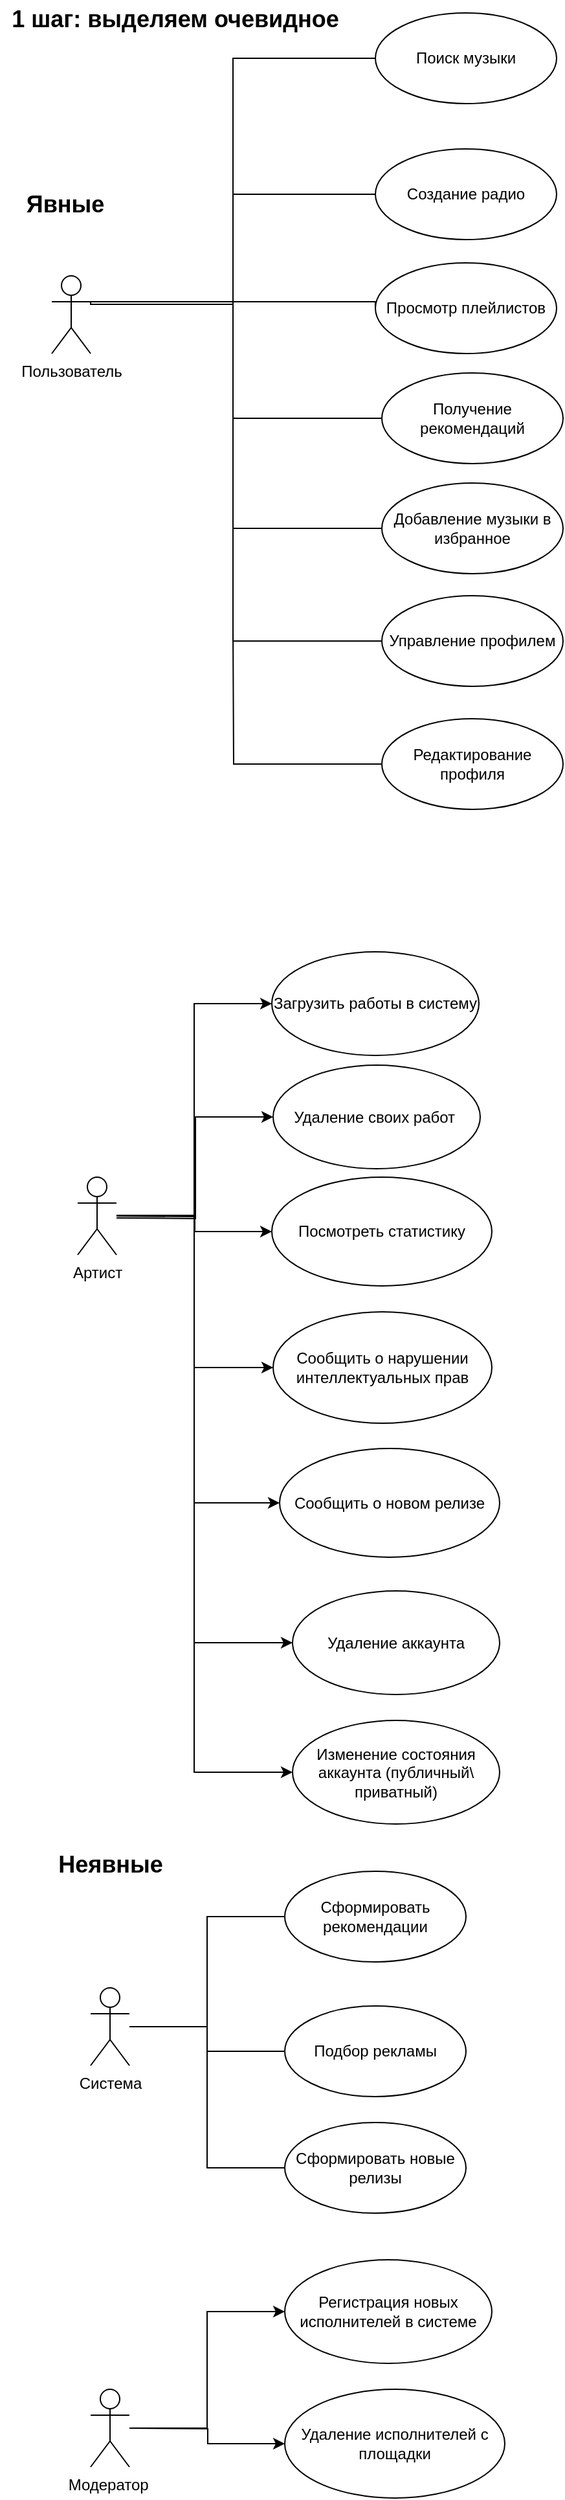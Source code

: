 <mxfile version="13.8.3" type="device" pages="4"><diagram id="GVrC-POoOXaIpefTEbi6" name="Шаг 1. Выделение явных групп пользователей"><mxGraphModel dx="1847" dy="750" grid="1" gridSize="10" guides="1" tooltips="1" connect="1" arrows="1" fold="1" page="1" pageScale="1" pageWidth="827" pageHeight="1169" math="0" shadow="0"><root><mxCell id="0"/><mxCell id="1" parent="0"/><mxCell id="0_lMvIh6TYxcg3n2Zalz-46" style="edgeStyle=orthogonalEdgeStyle;rounded=0;orthogonalLoop=1;jettySize=auto;html=1;exitX=1;exitY=0.333;exitDx=0;exitDy=0;exitPerimeter=0;entryX=0;entryY=0.5;entryDx=0;entryDy=0;endArrow=none;endFill=0;" parent="1" source="0_lMvIh6TYxcg3n2Zalz-47" target="0_lMvIh6TYxcg3n2Zalz-54" edge="1"><mxGeometry relative="1" as="geometry"/></mxCell><mxCell id="0_lMvIh6TYxcg3n2Zalz-47" value="Пользователь" style="shape=umlActor;verticalLabelPosition=bottom;verticalAlign=top;html=1;outlineConnect=0;" parent="1" vertex="1"><mxGeometry x="280" y="738" width="30" height="60" as="geometry"/></mxCell><mxCell id="0_lMvIh6TYxcg3n2Zalz-48" style="edgeStyle=orthogonalEdgeStyle;rounded=0;orthogonalLoop=1;jettySize=auto;html=1;entryX=0;entryY=0.5;entryDx=0;entryDy=0;endArrow=none;endFill=0;" parent="1" source="0_lMvIh6TYxcg3n2Zalz-51" target="0_lMvIh6TYxcg3n2Zalz-69" edge="1"><mxGeometry relative="1" as="geometry"/></mxCell><mxCell id="0_lMvIh6TYxcg3n2Zalz-49" style="edgeStyle=orthogonalEdgeStyle;rounded=0;orthogonalLoop=1;jettySize=auto;html=1;entryX=0;entryY=0.5;entryDx=0;entryDy=0;endArrow=none;endFill=0;" parent="1" source="0_lMvIh6TYxcg3n2Zalz-51" target="0_lMvIh6TYxcg3n2Zalz-68" edge="1"><mxGeometry relative="1" as="geometry"/></mxCell><mxCell id="0_lMvIh6TYxcg3n2Zalz-50" style="edgeStyle=orthogonalEdgeStyle;rounded=0;orthogonalLoop=1;jettySize=auto;html=1;entryX=0;entryY=0.5;entryDx=0;entryDy=0;endArrow=none;endFill=0;" parent="1" source="0_lMvIh6TYxcg3n2Zalz-51" target="0_lMvIh6TYxcg3n2Zalz-67" edge="1"><mxGeometry relative="1" as="geometry"/></mxCell><mxCell id="0_lMvIh6TYxcg3n2Zalz-51" value="Система" style="shape=umlActor;verticalLabelPosition=bottom;verticalAlign=top;html=1;outlineConnect=0;" parent="1" vertex="1"><mxGeometry x="310" y="2060" width="30" height="60" as="geometry"/></mxCell><mxCell id="0_lMvIh6TYxcg3n2Zalz-52" value="&lt;b&gt;&lt;font style=&quot;font-size: 18px&quot;&gt;Явные&lt;/font&gt;&lt;/b&gt;" style="text;html=1;align=center;verticalAlign=middle;resizable=0;points=[];autosize=1;" parent="1" vertex="1"><mxGeometry x="250" y="673" width="80" height="20" as="geometry"/></mxCell><mxCell id="0_lMvIh6TYxcg3n2Zalz-53" value="1 шаг: выделяем очевидное" style="text;html=1;align=center;verticalAlign=middle;resizable=0;points=[];autosize=1;fontSize=18;fontStyle=1" parent="1" vertex="1"><mxGeometry x="240" y="525" width="270" height="30" as="geometry"/></mxCell><mxCell id="0_lMvIh6TYxcg3n2Zalz-54" value="&lt;span&gt;Поиск музыки&lt;/span&gt;" style="ellipse;whiteSpace=wrap;html=1;" parent="1" vertex="1"><mxGeometry x="530" y="535" width="140" height="70" as="geometry"/></mxCell><mxCell id="0_lMvIh6TYxcg3n2Zalz-55" value="&lt;span&gt;Просмотр плейлистов&lt;/span&gt;" style="ellipse;whiteSpace=wrap;html=1;" parent="1" vertex="1"><mxGeometry x="530" y="728" width="140" height="70" as="geometry"/></mxCell><mxCell id="0_lMvIh6TYxcg3n2Zalz-56" value="&lt;span&gt;Получение рекомендаций&lt;/span&gt;" style="ellipse;whiteSpace=wrap;html=1;" parent="1" vertex="1"><mxGeometry x="535" y="813" width="140" height="70" as="geometry"/></mxCell><mxCell id="0_lMvIh6TYxcg3n2Zalz-57" value="&lt;span&gt;Добавление музыки в избранное&lt;/span&gt;" style="ellipse;whiteSpace=wrap;html=1;" parent="1" vertex="1"><mxGeometry x="535" y="898" width="140" height="70" as="geometry"/></mxCell><mxCell id="0_lMvIh6TYxcg3n2Zalz-58" value="&lt;span&gt;Управление профилем&lt;/span&gt;" style="ellipse;whiteSpace=wrap;html=1;" parent="1" vertex="1"><mxGeometry x="535" y="985" width="140" height="70" as="geometry"/></mxCell><mxCell id="0_lMvIh6TYxcg3n2Zalz-59" style="edgeStyle=orthogonalEdgeStyle;rounded=0;orthogonalLoop=1;jettySize=auto;html=1;endArrow=none;endFill=0;" parent="1" source="0_lMvIh6TYxcg3n2Zalz-60" edge="1"><mxGeometry relative="1" as="geometry"><mxPoint x="420" y="1010" as="targetPoint"/></mxGeometry></mxCell><mxCell id="0_lMvIh6TYxcg3n2Zalz-60" value="&lt;span&gt;Редактирование профиля&lt;/span&gt;" style="ellipse;whiteSpace=wrap;html=1;" parent="1" vertex="1"><mxGeometry x="535" y="1080" width="140" height="70" as="geometry"/></mxCell><mxCell id="0_lMvIh6TYxcg3n2Zalz-61" value="&lt;span&gt;Создание радио&lt;/span&gt;" style="ellipse;whiteSpace=wrap;html=1;" parent="1" vertex="1"><mxGeometry x="530" y="640" width="140" height="70" as="geometry"/></mxCell><mxCell id="0_lMvIh6TYxcg3n2Zalz-62" style="edgeStyle=orthogonalEdgeStyle;rounded=0;orthogonalLoop=1;jettySize=auto;html=1;exitX=1;exitY=0.333;exitDx=0;exitDy=0;exitPerimeter=0;entryX=0;entryY=0.5;entryDx=0;entryDy=0;endArrow=none;endFill=0;" parent="1" source="0_lMvIh6TYxcg3n2Zalz-47" target="0_lMvIh6TYxcg3n2Zalz-61" edge="1"><mxGeometry relative="1" as="geometry"><mxPoint x="380" y="770.0" as="sourcePoint"/><mxPoint x="540.0" y="580.0" as="targetPoint"/></mxGeometry></mxCell><mxCell id="0_lMvIh6TYxcg3n2Zalz-63" style="edgeStyle=orthogonalEdgeStyle;rounded=0;orthogonalLoop=1;jettySize=auto;html=1;exitX=1;exitY=0.333;exitDx=0;exitDy=0;exitPerimeter=0;entryX=0;entryY=0.5;entryDx=0;entryDy=0;endArrow=none;endFill=0;" parent="1" source="0_lMvIh6TYxcg3n2Zalz-47" target="0_lMvIh6TYxcg3n2Zalz-55" edge="1"><mxGeometry relative="1" as="geometry"><mxPoint x="360" y="793" as="sourcePoint"/><mxPoint x="580" y="710" as="targetPoint"/><Array as="points"><mxPoint x="530" y="758"/></Array></mxGeometry></mxCell><mxCell id="0_lMvIh6TYxcg3n2Zalz-64" style="edgeStyle=orthogonalEdgeStyle;rounded=0;orthogonalLoop=1;jettySize=auto;html=1;entryX=0;entryY=0.5;entryDx=0;entryDy=0;endArrow=none;endFill=0;exitX=1;exitY=0.333;exitDx=0;exitDy=0;exitPerimeter=0;" parent="1" source="0_lMvIh6TYxcg3n2Zalz-47" target="0_lMvIh6TYxcg3n2Zalz-56" edge="1"><mxGeometry relative="1" as="geometry"><mxPoint x="390" y="790" as="sourcePoint"/><mxPoint x="540.0" y="773" as="targetPoint"/><Array as="points"><mxPoint x="420" y="758"/><mxPoint x="420" y="848"/></Array></mxGeometry></mxCell><mxCell id="0_lMvIh6TYxcg3n2Zalz-65" style="edgeStyle=orthogonalEdgeStyle;rounded=0;orthogonalLoop=1;jettySize=auto;html=1;entryX=0;entryY=0.5;entryDx=0;entryDy=0;endArrow=none;endFill=0;exitX=1;exitY=0.333;exitDx=0;exitDy=0;exitPerimeter=0;" parent="1" source="0_lMvIh6TYxcg3n2Zalz-47" target="0_lMvIh6TYxcg3n2Zalz-57" edge="1"><mxGeometry relative="1" as="geometry"><mxPoint x="350" y="780" as="sourcePoint"/><mxPoint x="545" y="858" as="targetPoint"/><Array as="points"><mxPoint x="310" y="760"/><mxPoint x="420" y="760"/><mxPoint x="420" y="933"/></Array></mxGeometry></mxCell><mxCell id="0_lMvIh6TYxcg3n2Zalz-66" style="edgeStyle=orthogonalEdgeStyle;rounded=0;orthogonalLoop=1;jettySize=auto;html=1;entryX=0;entryY=0.5;entryDx=0;entryDy=0;endArrow=none;endFill=0;exitX=1;exitY=0.333;exitDx=0;exitDy=0;exitPerimeter=0;" parent="1" source="0_lMvIh6TYxcg3n2Zalz-47" target="0_lMvIh6TYxcg3n2Zalz-58" edge="1"><mxGeometry relative="1" as="geometry"><mxPoint x="320" y="768" as="sourcePoint"/><mxPoint x="545" y="943" as="targetPoint"/><Array as="points"><mxPoint x="420" y="758"/><mxPoint x="420" y="1020"/></Array></mxGeometry></mxCell><mxCell id="0_lMvIh6TYxcg3n2Zalz-67" value="&lt;span&gt;Сформировать рекомендации&lt;/span&gt;" style="ellipse;whiteSpace=wrap;html=1;" parent="1" vertex="1"><mxGeometry x="460" y="1970" width="140" height="70" as="geometry"/></mxCell><mxCell id="0_lMvIh6TYxcg3n2Zalz-68" value="&lt;span&gt;Подбор рекламы&lt;/span&gt;" style="ellipse;whiteSpace=wrap;html=1;" parent="1" vertex="1"><mxGeometry x="460" y="2074" width="140" height="70" as="geometry"/></mxCell><mxCell id="0_lMvIh6TYxcg3n2Zalz-69" value="&lt;span&gt;Сформировать новые релизы&lt;/span&gt;" style="ellipse;whiteSpace=wrap;html=1;" parent="1" vertex="1"><mxGeometry x="460" y="2164" width="140" height="70" as="geometry"/></mxCell><mxCell id="0_lMvIh6TYxcg3n2Zalz-70" value="&lt;span&gt;Регистрация новых исполнителей в системе&lt;/span&gt;" style="ellipse;whiteSpace=wrap;html=1;" parent="1" vertex="1"><mxGeometry x="460" y="2270" width="160" height="80" as="geometry"/></mxCell><mxCell id="0_lMvIh6TYxcg3n2Zalz-71" value="&lt;span&gt;Удаление исполнителей с площадки&lt;/span&gt;" style="ellipse;whiteSpace=wrap;html=1;" parent="1" vertex="1"><mxGeometry x="460" y="2370" width="170" height="84" as="geometry"/></mxCell><mxCell id="0_lMvIh6TYxcg3n2Zalz-72" style="edgeStyle=orthogonalEdgeStyle;rounded=0;orthogonalLoop=1;jettySize=auto;html=1;entryX=0;entryY=0.5;entryDx=0;entryDy=0;" parent="1" source="0_lMvIh6TYxcg3n2Zalz-73" target="0_lMvIh6TYxcg3n2Zalz-70" edge="1"><mxGeometry relative="1" as="geometry"/></mxCell><mxCell id="0_lMvIh6TYxcg3n2Zalz-73" value="Модератор&amp;nbsp;" style="shape=umlActor;verticalLabelPosition=bottom;verticalAlign=top;html=1;outlineConnect=0;" parent="1" vertex="1"><mxGeometry x="310" y="2370" width="30" height="60" as="geometry"/></mxCell><mxCell id="0_lMvIh6TYxcg3n2Zalz-74" value="Неявные" style="text;html=1;align=center;verticalAlign=middle;resizable=0;points=[];autosize=1;fontSize=18;fontStyle=1" parent="1" vertex="1"><mxGeometry x="275" y="1950" width="100" height="30" as="geometry"/></mxCell><mxCell id="0_lMvIh6TYxcg3n2Zalz-75" value="Загрузить работы в систему" style="ellipse;whiteSpace=wrap;html=1;" parent="1" vertex="1"><mxGeometry x="450" y="1260" width="160" height="80" as="geometry"/></mxCell><mxCell id="0_lMvIh6TYxcg3n2Zalz-76" value="&lt;span&gt;Посмотреть статистику&lt;/span&gt;" style="ellipse;whiteSpace=wrap;html=1;" parent="1" vertex="1"><mxGeometry x="450" y="1434" width="170" height="84" as="geometry"/></mxCell><mxCell id="0_lMvIh6TYxcg3n2Zalz-77" value="&lt;span&gt;Сообщить о нарушении интеллектуальных прав&lt;/span&gt;" style="ellipse;whiteSpace=wrap;html=1;" parent="1" vertex="1"><mxGeometry x="451" y="1538" width="169" height="86" as="geometry"/></mxCell><mxCell id="0_lMvIh6TYxcg3n2Zalz-78" style="edgeStyle=orthogonalEdgeStyle;rounded=0;orthogonalLoop=1;jettySize=auto;html=1;entryX=0;entryY=0.5;entryDx=0;entryDy=0;" parent="1" source="0_lMvIh6TYxcg3n2Zalz-79" target="0_lMvIh6TYxcg3n2Zalz-75" edge="1"><mxGeometry relative="1" as="geometry"/></mxCell><mxCell id="0_lMvIh6TYxcg3n2Zalz-79" value="Артист" style="shape=umlActor;verticalLabelPosition=bottom;verticalAlign=top;html=1;outlineConnect=0;" parent="1" vertex="1"><mxGeometry x="300" y="1434" width="30" height="60" as="geometry"/></mxCell><mxCell id="0_lMvIh6TYxcg3n2Zalz-80" style="edgeStyle=orthogonalEdgeStyle;rounded=0;orthogonalLoop=1;jettySize=auto;html=1;entryX=0;entryY=0.5;entryDx=0;entryDy=0;" parent="1" target="0_lMvIh6TYxcg3n2Zalz-71" edge="1"><mxGeometry relative="1" as="geometry"><mxPoint x="340" y="2400" as="sourcePoint"/><mxPoint x="470.0" y="2320" as="targetPoint"/></mxGeometry></mxCell><mxCell id="0_lMvIh6TYxcg3n2Zalz-81" style="edgeStyle=orthogonalEdgeStyle;rounded=0;orthogonalLoop=1;jettySize=auto;html=1;entryX=0;entryY=0.5;entryDx=0;entryDy=0;" parent="1" target="0_lMvIh6TYxcg3n2Zalz-76" edge="1"><mxGeometry relative="1" as="geometry"><mxPoint x="330" y="1464" as="sourcePoint"/><mxPoint x="460.0" y="1384" as="targetPoint"/></mxGeometry></mxCell><mxCell id="0_lMvIh6TYxcg3n2Zalz-82" style="edgeStyle=orthogonalEdgeStyle;rounded=0;orthogonalLoop=1;jettySize=auto;html=1;entryX=0;entryY=0.5;entryDx=0;entryDy=0;" parent="1" target="0_lMvIh6TYxcg3n2Zalz-77" edge="1"><mxGeometry relative="1" as="geometry"><mxPoint x="340" y="1464" as="sourcePoint"/><mxPoint x="460.0" y="1486" as="targetPoint"/><Array as="points"><mxPoint x="390" y="1464"/><mxPoint x="390" y="1581"/></Array></mxGeometry></mxCell><mxCell id="0_lMvIh6TYxcg3n2Zalz-83" value="&lt;span&gt;Сообщить о новом релизе&lt;/span&gt;" style="ellipse;whiteSpace=wrap;html=1;" parent="1" vertex="1"><mxGeometry x="456" y="1643.5" width="170" height="84" as="geometry"/></mxCell><mxCell id="0_lMvIh6TYxcg3n2Zalz-84" style="edgeStyle=orthogonalEdgeStyle;rounded=0;orthogonalLoop=1;jettySize=auto;html=1;entryX=0;entryY=0.5;entryDx=0;entryDy=0;" parent="1" target="0_lMvIh6TYxcg3n2Zalz-85" edge="1"><mxGeometry relative="1" as="geometry"><mxPoint x="330" y="1464" as="sourcePoint"/><mxPoint x="461.0" y="1591" as="targetPoint"/><Array as="points"><mxPoint x="390" y="1463.5"/><mxPoint x="390" y="1793.5"/></Array></mxGeometry></mxCell><mxCell id="0_lMvIh6TYxcg3n2Zalz-85" value="Удаление аккаунта" style="ellipse;whiteSpace=wrap;html=1;" parent="1" vertex="1"><mxGeometry x="466" y="1753.5" width="160" height="80" as="geometry"/></mxCell><mxCell id="0_lMvIh6TYxcg3n2Zalz-86" style="edgeStyle=orthogonalEdgeStyle;rounded=0;orthogonalLoop=1;jettySize=auto;html=1;entryX=0;entryY=0.5;entryDx=0;entryDy=0;" parent="1" target="0_lMvIh6TYxcg3n2Zalz-83" edge="1"><mxGeometry relative="1" as="geometry"><mxPoint x="330" y="1463.5" as="sourcePoint"/><mxPoint x="476" y="1803.5" as="targetPoint"/><Array as="points"><mxPoint x="390" y="1463.5"/><mxPoint x="390" y="1685.5"/></Array></mxGeometry></mxCell><mxCell id="0_lMvIh6TYxcg3n2Zalz-87" value="Изменение состояния аккаунта (публичный\ приватный)" style="ellipse;whiteSpace=wrap;html=1;" parent="1" vertex="1"><mxGeometry x="466" y="1853.5" width="160" height="80" as="geometry"/></mxCell><mxCell id="0_lMvIh6TYxcg3n2Zalz-88" style="edgeStyle=orthogonalEdgeStyle;rounded=0;orthogonalLoop=1;jettySize=auto;html=1;entryX=0;entryY=0.5;entryDx=0;entryDy=0;" parent="1" target="0_lMvIh6TYxcg3n2Zalz-87" edge="1"><mxGeometry relative="1" as="geometry"><mxPoint x="330" y="1463.5" as="sourcePoint"/><mxPoint x="476" y="1803.5" as="targetPoint"/><Array as="points"><mxPoint x="390" y="1463.5"/><mxPoint x="390" y="1893.5"/></Array></mxGeometry></mxCell><mxCell id="0_lMvIh6TYxcg3n2Zalz-89" value="Удаление своих работ&amp;nbsp;" style="ellipse;whiteSpace=wrap;html=1;" parent="1" vertex="1"><mxGeometry x="451" y="1347.5" width="160" height="80" as="geometry"/></mxCell><mxCell id="0_lMvIh6TYxcg3n2Zalz-90" style="edgeStyle=orthogonalEdgeStyle;rounded=0;orthogonalLoop=1;jettySize=auto;html=1;entryX=0;entryY=0.5;entryDx=0;entryDy=0;" parent="1" target="0_lMvIh6TYxcg3n2Zalz-89" edge="1"><mxGeometry relative="1" as="geometry"><mxPoint x="330" y="1465.5" as="sourcePoint"/><mxPoint x="460" y="1486" as="targetPoint"/></mxGeometry></mxCell></root></mxGraphModel></diagram><diagram id="AdqHd5VBMW3q9g3k3zA5" name="Шаг 2. Конкретизация вариантов использования "><mxGraphModel dx="756" dy="643" grid="1" gridSize="10" guides="1" tooltips="1" connect="1" arrows="1" fold="1" page="1" pageScale="1" pageWidth="827" pageHeight="1169" math="0" shadow="0"><root><mxCell id="jtFq3MM74R0vR7Oora5y-0"/><mxCell id="jtFq3MM74R0vR7Oora5y-1" parent="jtFq3MM74R0vR7Oora5y-0"/><mxCell id="8HN2TSjgCMqWPnxrD_QB-119" style="edgeStyle=orthogonalEdgeStyle;rounded=0;orthogonalLoop=1;jettySize=auto;html=1;exitX=1;exitY=0.333;exitDx=0;exitDy=0;exitPerimeter=0;entryX=0;entryY=0.5;entryDx=0;entryDy=0;endArrow=none;endFill=0;" parent="jtFq3MM74R0vR7Oora5y-1" source="8HN2TSjgCMqWPnxrD_QB-121" target="8HN2TSjgCMqWPnxrD_QB-124" edge="1"><mxGeometry relative="1" as="geometry"><Array as="points"><mxPoint x="1420" y="1445.5"/><mxPoint x="1420" y="1264.5"/></Array></mxGeometry></mxCell><mxCell id="8HN2TSjgCMqWPnxrD_QB-120" style="edgeStyle=orthogonalEdgeStyle;rounded=0;orthogonalLoop=1;jettySize=auto;html=1;entryX=0;entryY=0.5;entryDx=0;entryDy=0;endArrow=none;endFill=0;" parent="jtFq3MM74R0vR7Oora5y-1" edge="1"><mxGeometry relative="1" as="geometry"><Array as="points"><mxPoint x="1420" y="1445.5"/><mxPoint x="1420" y="1519.5"/><mxPoint x="1830" y="1519.5"/><mxPoint x="1830" y="1486.5"/></Array><mxPoint x="1310" y="1445.5" as="sourcePoint"/><mxPoint x="1860" y="1486.5" as="targetPoint"/></mxGeometry></mxCell><mxCell id="8HN2TSjgCMqWPnxrD_QB-121" value="Пользователь" style="shape=umlActor;verticalLabelPosition=bottom;verticalAlign=top;html=1;outlineConnect=0;" parent="jtFq3MM74R0vR7Oora5y-1" vertex="1"><mxGeometry x="1280" y="1425.5" width="30" height="60" as="geometry"/></mxCell><mxCell id="8HN2TSjgCMqWPnxrD_QB-122" value="Явные" style="text;html=1;align=center;verticalAlign=middle;resizable=0;points=[];autosize=1;" parent="jtFq3MM74R0vR7Oora5y-1" vertex="1"><mxGeometry x="1270" y="1387.5" width="50" height="20" as="geometry"/></mxCell><mxCell id="8HN2TSjgCMqWPnxrD_QB-123" value="2 шаг: конкретизируем прецеденты" style="text;html=1;align=center;verticalAlign=middle;resizable=0;points=[];autosize=1;fontSize=18;fontStyle=1" parent="jtFq3MM74R0vR7Oora5y-1" vertex="1"><mxGeometry x="1210" y="1212.5" width="330" height="30" as="geometry"/></mxCell><mxCell id="8HN2TSjgCMqWPnxrD_QB-124" value="&lt;span&gt;Поиск музыки &lt;br&gt;(инпут поиска)&lt;/span&gt;" style="ellipse;whiteSpace=wrap;html=1;" parent="jtFq3MM74R0vR7Oora5y-1" vertex="1"><mxGeometry x="1541" y="1229.5" width="140" height="70" as="geometry"/></mxCell><mxCell id="8HN2TSjgCMqWPnxrD_QB-125" value="&lt;span&gt;Просмотр плейлиста&lt;/span&gt;" style="ellipse;whiteSpace=wrap;html=1;" parent="jtFq3MM74R0vR7Oora5y-1" vertex="1"><mxGeometry x="1541" y="1319.5" width="140" height="70" as="geometry"/></mxCell><mxCell id="8HN2TSjgCMqWPnxrD_QB-126" value="&lt;span&gt;Получение рекомендаций&lt;/span&gt;" style="ellipse;whiteSpace=wrap;html=1;" parent="jtFq3MM74R0vR7Oora5y-1" vertex="1"><mxGeometry x="1541" y="1425.5" width="140" height="70" as="geometry"/></mxCell><mxCell id="8HN2TSjgCMqWPnxrD_QB-127" value="&lt;span&gt;Управление профилем (настройки)&lt;/span&gt;" style="ellipse;whiteSpace=wrap;html=1;" parent="jtFq3MM74R0vR7Oora5y-1" vertex="1"><mxGeometry x="1830" y="1879.5" width="120" height="70" as="geometry"/></mxCell><mxCell id="8HN2TSjgCMqWPnxrD_QB-128" style="edgeStyle=orthogonalEdgeStyle;rounded=0;orthogonalLoop=1;jettySize=auto;html=1;exitX=1;exitY=0.333;exitDx=0;exitDy=0;exitPerimeter=0;entryX=0;entryY=0.5;entryDx=0;entryDy=0;endArrow=none;endFill=0;" parent="jtFq3MM74R0vR7Oora5y-1" source="8HN2TSjgCMqWPnxrD_QB-121" target="8HN2TSjgCMqWPnxrD_QB-125" edge="1"><mxGeometry relative="1" as="geometry"><mxPoint x="1360" y="1480.5" as="sourcePoint"/><mxPoint x="1580" y="1397.5" as="targetPoint"/><Array as="points"><mxPoint x="1420" y="1445.5"/><mxPoint x="1420" y="1354.5"/></Array></mxGeometry></mxCell><mxCell id="8HN2TSjgCMqWPnxrD_QB-129" style="edgeStyle=orthogonalEdgeStyle;rounded=0;orthogonalLoop=1;jettySize=auto;html=1;entryX=0;entryY=0.5;entryDx=0;entryDy=0;endArrow=none;endFill=0;exitX=1;exitY=0.333;exitDx=0;exitDy=0;exitPerimeter=0;" parent="jtFq3MM74R0vR7Oora5y-1" source="8HN2TSjgCMqWPnxrD_QB-121" target="8HN2TSjgCMqWPnxrD_QB-126" edge="1"><mxGeometry relative="1" as="geometry"><mxPoint x="1390" y="1477.5" as="sourcePoint"/><mxPoint x="1540.0" y="1460.5" as="targetPoint"/><Array as="points"><mxPoint x="1420" y="1445.5"/><mxPoint x="1420" y="1447.5"/></Array></mxGeometry></mxCell><mxCell id="8HN2TSjgCMqWPnxrD_QB-130" value="Добавить в &quot;мою коллекцию&quot;" style="ellipse;whiteSpace=wrap;html=1;" parent="jtFq3MM74R0vR7Oora5y-1" vertex="1"><mxGeometry x="2280" y="1167.5" width="140" height="70" as="geometry"/></mxCell><mxCell id="8HN2TSjgCMqWPnxrD_QB-131" value="extends" style="html=1;verticalAlign=bottom;endArrow=open;dashed=1;endSize=8;entryX=1;entryY=0.5;entryDx=0;entryDy=0;exitX=0;exitY=0.5;exitDx=0;exitDy=0;" parent="jtFq3MM74R0vR7Oora5y-1" source="8HN2TSjgCMqWPnxrD_QB-130" target="8HN2TSjgCMqWPnxrD_QB-124" edge="1"><mxGeometry relative="1" as="geometry"><mxPoint x="1810" y="1279.5" as="sourcePoint"/><mxPoint x="1730" y="1279.5" as="targetPoint"/></mxGeometry></mxCell><mxCell id="8HN2TSjgCMqWPnxrD_QB-132" value="Можно найти:&lt;br&gt;Трек&lt;br&gt;Исполнителя&lt;br&gt;Альбом&lt;br&gt;Подкаст" style="shape=note;whiteSpace=wrap;html=1;size=14;verticalAlign=top;align=left;spacingTop=-6;" parent="jtFq3MM74R0vR7Oora5y-1" vertex="1"><mxGeometry x="1451" y="1099.5" width="110" height="90" as="geometry"/></mxCell><mxCell id="8HN2TSjgCMqWPnxrD_QB-133" value="" style="endArrow=none;dashed=1;html=1;exitX=0;exitY=0;exitDx=0;exitDy=0;entryX=0.5;entryY=1;entryDx=0;entryDy=0;entryPerimeter=0;" parent="jtFq3MM74R0vR7Oora5y-1" source="8HN2TSjgCMqWPnxrD_QB-124" target="8HN2TSjgCMqWPnxrD_QB-132" edge="1"><mxGeometry width="50" height="50" relative="1" as="geometry"><mxPoint x="1480" y="1219.5" as="sourcePoint"/><mxPoint x="1530" y="1169.5" as="targetPoint"/></mxGeometry></mxCell><mxCell id="8HN2TSjgCMqWPnxrD_QB-134" value="&lt;span&gt;Создание плейлиста&lt;/span&gt;" style="ellipse;whiteSpace=wrap;html=1;" parent="jtFq3MM74R0vR7Oora5y-1" vertex="1"><mxGeometry x="1830" y="1743.5" width="120" height="62" as="geometry"/></mxCell><mxCell id="8HN2TSjgCMqWPnxrD_QB-135" value="extends" style="html=1;verticalAlign=bottom;endArrow=open;dashed=1;endSize=8;entryX=1;entryY=0.5;entryDx=0;entryDy=0;exitX=0;exitY=0.5;exitDx=0;exitDy=0;" parent="jtFq3MM74R0vR7Oora5y-1" source="8HN2TSjgCMqWPnxrD_QB-130" target="8HN2TSjgCMqWPnxrD_QB-125" edge="1"><mxGeometry relative="1" as="geometry"><mxPoint x="1760" y="1234.5" as="sourcePoint"/><mxPoint x="1680" y="1267.5" as="targetPoint"/></mxGeometry></mxCell><mxCell id="8HN2TSjgCMqWPnxrD_QB-136" value="Поделиться (sharing)" style="ellipse;whiteSpace=wrap;html=1;" parent="jtFq3MM74R0vR7Oora5y-1" vertex="1"><mxGeometry x="2030" y="1292.5" width="100" height="50" as="geometry"/></mxCell><mxCell id="8HN2TSjgCMqWPnxrD_QB-137" value="extends" style="html=1;verticalAlign=bottom;endArrow=open;dashed=1;endSize=8;entryX=1;entryY=0.5;entryDx=0;entryDy=0;exitX=0;exitY=0.5;exitDx=0;exitDy=0;" parent="jtFq3MM74R0vR7Oora5y-1" source="8HN2TSjgCMqWPnxrD_QB-136" target="8HN2TSjgCMqWPnxrD_QB-125" edge="1"><mxGeometry relative="1" as="geometry"><mxPoint x="1820.0" y="1319.5" as="sourcePoint"/><mxPoint x="1680" y="1460.5" as="targetPoint"/></mxGeometry></mxCell><mxCell id="8HN2TSjgCMqWPnxrD_QB-138" value="&lt;span&gt;Создание радио&lt;/span&gt;" style="ellipse;whiteSpace=wrap;html=1;" parent="jtFq3MM74R0vR7Oora5y-1" vertex="1"><mxGeometry x="1541" y="1869.5" width="140" height="70" as="geometry"/></mxCell><mxCell id="8HN2TSjgCMqWPnxrD_QB-139" style="edgeStyle=orthogonalEdgeStyle;rounded=0;orthogonalLoop=1;jettySize=auto;html=1;exitX=1;exitY=0.333;exitDx=0;exitDy=0;exitPerimeter=0;entryX=0;entryY=0.5;entryDx=0;entryDy=0;endArrow=none;endFill=0;" parent="jtFq3MM74R0vR7Oora5y-1" source="8HN2TSjgCMqWPnxrD_QB-121" target="8HN2TSjgCMqWPnxrD_QB-138" edge="1"><mxGeometry relative="1" as="geometry"><mxPoint x="1331" y="1969.5" as="sourcePoint"/><mxPoint x="1561.0" y="1791.5" as="targetPoint"/><Array as="points"><mxPoint x="1420" y="1445.5"/><mxPoint x="1420" y="1904.5"/></Array></mxGeometry></mxCell><mxCell id="8HN2TSjgCMqWPnxrD_QB-140" value="Запустить радио&amp;nbsp;" style="ellipse;whiteSpace=wrap;html=1;" parent="jtFq3MM74R0vR7Oora5y-1" vertex="1"><mxGeometry x="1880" y="1364.5" width="100" height="50" as="geometry"/></mxCell><mxCell id="8HN2TSjgCMqWPnxrD_QB-141" value="extends" style="html=1;verticalAlign=bottom;endArrow=open;dashed=1;endSize=8;entryX=1;entryY=0.5;entryDx=0;entryDy=0;exitX=0;exitY=0.5;exitDx=0;exitDy=0;" parent="jtFq3MM74R0vR7Oora5y-1" source="8HN2TSjgCMqWPnxrD_QB-140" target="8HN2TSjgCMqWPnxrD_QB-125" edge="1"><mxGeometry relative="1" as="geometry"><mxPoint x="1820.0" y="1424.5" as="sourcePoint"/><mxPoint x="1691" y="1364.5" as="targetPoint"/></mxGeometry></mxCell><mxCell id="8HN2TSjgCMqWPnxrD_QB-142" value="&lt;span&gt;Просмотр своих плейлистов&lt;/span&gt;" style="ellipse;whiteSpace=wrap;html=1;" parent="jtFq3MM74R0vR7Oora5y-1" vertex="1"><mxGeometry x="1860" y="1455.5" width="140" height="70" as="geometry"/></mxCell><mxCell id="8HN2TSjgCMqWPnxrD_QB-143" value="extends" style="html=1;verticalAlign=bottom;endArrow=open;dashed=1;endSize=8;entryX=1;entryY=0.5;entryDx=0;entryDy=0;exitX=0;exitY=0.5;exitDx=0;exitDy=0;" parent="jtFq3MM74R0vR7Oora5y-1" source="8HN2TSjgCMqWPnxrD_QB-144" target="8HN2TSjgCMqWPnxrD_QB-142" edge="1"><mxGeometry relative="1" as="geometry"><mxPoint x="2179.0" y="1460.5" as="sourcePoint"/><mxPoint x="1950.0" y="1495.5" as="targetPoint"/></mxGeometry></mxCell><mxCell id="8HN2TSjgCMqWPnxrD_QB-144" value="Удаление плейлиста" style="ellipse;whiteSpace=wrap;html=1;" parent="jtFq3MM74R0vR7Oora5y-1" vertex="1"><mxGeometry x="2080" y="1467.5" width="140" height="52" as="geometry"/></mxCell><mxCell id="8HN2TSjgCMqWPnxrD_QB-145" value="Добавить соавтора" style="ellipse;whiteSpace=wrap;html=1;" parent="jtFq3MM74R0vR7Oora5y-1" vertex="1"><mxGeometry x="2080" y="1539.5" width="140" height="46" as="geometry"/></mxCell><mxCell id="8HN2TSjgCMqWPnxrD_QB-146" value="extends" style="html=1;verticalAlign=bottom;endArrow=open;dashed=1;endSize=8;entryX=1;entryY=0.5;entryDx=0;entryDy=0;exitX=0;exitY=0.5;exitDx=0;exitDy=0;" parent="jtFq3MM74R0vR7Oora5y-1" source="8HN2TSjgCMqWPnxrD_QB-145" target="8HN2TSjgCMqWPnxrD_QB-142" edge="1"><mxGeometry relative="1" as="geometry"><mxPoint x="2210" y="1540.5" as="sourcePoint"/><mxPoint x="2080.0" y="1484.5" as="targetPoint"/></mxGeometry></mxCell><mxCell id="8HN2TSjgCMqWPnxrD_QB-147" value="extends" style="html=1;verticalAlign=bottom;endArrow=open;dashed=1;endSize=8;exitX=1;exitY=1;exitDx=0;exitDy=0;entryX=1;entryY=0.5;entryDx=0;entryDy=0;" parent="jtFq3MM74R0vR7Oora5y-1" source="8HN2TSjgCMqWPnxrD_QB-140" target="8HN2TSjgCMqWPnxrD_QB-142" edge="1"><mxGeometry relative="1" as="geometry"><mxPoint x="2210.0" y="1440.5" as="sourcePoint"/><mxPoint x="1970" y="1489.5" as="targetPoint"/></mxGeometry></mxCell><mxCell id="8HN2TSjgCMqWPnxrD_QB-148" value="extends" style="html=1;verticalAlign=bottom;endArrow=open;dashed=1;endSize=8;exitX=0.5;exitY=1;exitDx=0;exitDy=0;entryX=1;entryY=0.5;entryDx=0;entryDy=0;" parent="jtFq3MM74R0vR7Oora5y-1" source="8HN2TSjgCMqWPnxrD_QB-136" target="8HN2TSjgCMqWPnxrD_QB-142" edge="1"><mxGeometry relative="1" as="geometry"><mxPoint x="2010" y="1415.5" as="sourcePoint"/><mxPoint x="1970" y="1499.5" as="targetPoint"/></mxGeometry></mxCell><mxCell id="8HN2TSjgCMqWPnxrD_QB-149" value="extends" style="html=1;verticalAlign=bottom;endArrow=open;dashed=1;endSize=8;entryX=1;entryY=0.5;entryDx=0;entryDy=0;exitX=0;exitY=0.5;exitDx=0;exitDy=0;" parent="jtFq3MM74R0vR7Oora5y-1" source="8HN2TSjgCMqWPnxrD_QB-130" target="8HN2TSjgCMqWPnxrD_QB-142" edge="1"><mxGeometry relative="1" as="geometry"><mxPoint x="2290" y="1165.5" as="sourcePoint"/><mxPoint x="1980" y="1525.5" as="targetPoint"/></mxGeometry></mxCell><mxCell id="8HN2TSjgCMqWPnxrD_QB-150" value="Добавление треков в мою коллекцию улучшает качество рекомендаций" style="shape=note;whiteSpace=wrap;html=1;size=14;verticalAlign=top;align=left;spacingTop=-6;" parent="jtFq3MM74R0vR7Oora5y-1" vertex="1"><mxGeometry x="2200" y="1049.5" width="110" height="90" as="geometry"/></mxCell><mxCell id="8HN2TSjgCMqWPnxrD_QB-151" value="" style="endArrow=none;dashed=1;html=1;exitX=0;exitY=0;exitDx=0;exitDy=0;entryX=0.5;entryY=1;entryDx=0;entryDy=0;entryPerimeter=0;" parent="jtFq3MM74R0vR7Oora5y-1" source="8HN2TSjgCMqWPnxrD_QB-130" target="8HN2TSjgCMqWPnxrD_QB-150" edge="1"><mxGeometry width="50" height="50" relative="1" as="geometry"><mxPoint x="2120" y="1169.5" as="sourcePoint"/><mxPoint x="2050" y="1116.5" as="targetPoint"/></mxGeometry></mxCell><mxCell id="8HN2TSjgCMqWPnxrD_QB-152" value="Существуют плейлисты, основанные на вкусах:&lt;br&gt;1) Премьера (по исполнителям, котор)&lt;br&gt;2) плейлист дня&lt;br&gt;3) дежавю (треки, которые потенциально могут понравится)&lt;br&gt;4) тайник (новинки по предпочтению пользователя)" style="shape=note;whiteSpace=wrap;html=1;size=14;verticalAlign=top;align=left;spacingTop=-6;" parent="jtFq3MM74R0vR7Oora5y-1" vertex="1"><mxGeometry x="1170" y="1237.5" width="190" height="140" as="geometry"/></mxCell><mxCell id="8HN2TSjgCMqWPnxrD_QB-153" value="extends" style="html=1;verticalAlign=bottom;endArrow=open;dashed=1;endSize=8;entryX=0.5;entryY=0;entryDx=0;entryDy=0;exitX=0.5;exitY=1;exitDx=0;exitDy=0;" parent="jtFq3MM74R0vR7Oora5y-1" source="8HN2TSjgCMqWPnxrD_QB-125" target="8HN2TSjgCMqWPnxrD_QB-126" edge="1"><mxGeometry relative="1" as="geometry"><mxPoint x="1790.0" y="1600.5" as="sourcePoint"/><mxPoint x="1701" y="1470.5" as="targetPoint"/></mxGeometry></mxCell><mxCell id="8HN2TSjgCMqWPnxrD_QB-154" value="" style="endArrow=none;dashed=1;html=1;exitX=1;exitY=1;exitDx=0;exitDy=0;exitPerimeter=0;entryX=0;entryY=0;entryDx=0;entryDy=0;" parent="jtFq3MM74R0vR7Oora5y-1" source="8HN2TSjgCMqWPnxrD_QB-152" target="8HN2TSjgCMqWPnxrD_QB-126" edge="1"><mxGeometry width="50" height="50" relative="1" as="geometry"><mxPoint x="1610" y="1232.5" as="sourcePoint"/><mxPoint x="1730" y="1229.5" as="targetPoint"/></mxGeometry></mxCell><mxCell id="8HN2TSjgCMqWPnxrD_QB-155" value="&lt;span&gt;Просмотр моей коллекции&amp;nbsp;&lt;/span&gt;" style="ellipse;whiteSpace=wrap;html=1;" parent="jtFq3MM74R0vR7Oora5y-1" vertex="1"><mxGeometry x="1541" y="1739.5" width="140" height="70" as="geometry"/></mxCell><mxCell id="8HN2TSjgCMqWPnxrD_QB-156" style="edgeStyle=orthogonalEdgeStyle;rounded=0;orthogonalLoop=1;jettySize=auto;html=1;entryX=0;entryY=0.5;entryDx=0;entryDy=0;endArrow=none;endFill=0;" parent="jtFq3MM74R0vR7Oora5y-1" edge="1"><mxGeometry relative="1" as="geometry"><mxPoint x="1310" y="1445.5" as="sourcePoint"/><mxPoint x="1541.0" y="1770.5" as="targetPoint"/><Array as="points"><mxPoint x="1310" y="1445.5"/><mxPoint x="1420" y="1445.5"/><mxPoint x="1420" y="1770.5"/></Array></mxGeometry></mxCell><mxCell id="8HN2TSjgCMqWPnxrD_QB-157" value="extends" style="html=1;verticalAlign=bottom;endArrow=open;dashed=1;endSize=8;entryX=1;entryY=0.5;entryDx=0;entryDy=0;exitX=0;exitY=0.5;exitDx=0;exitDy=0;" parent="jtFq3MM74R0vR7Oora5y-1" source="8HN2TSjgCMqWPnxrD_QB-134" target="8HN2TSjgCMqWPnxrD_QB-155" edge="1"><mxGeometry relative="1" as="geometry"><mxPoint x="2140.0" y="1518.5" as="sourcePoint"/><mxPoint x="1980.0" y="1518.5" as="targetPoint"/></mxGeometry></mxCell><mxCell id="8HN2TSjgCMqWPnxrD_QB-158" value="extends" style="html=1;verticalAlign=bottom;endArrow=open;dashed=1;endSize=8;entryX=1;entryY=0.5;entryDx=0;entryDy=0;exitX=0;exitY=0.5;exitDx=0;exitDy=0;" parent="jtFq3MM74R0vR7Oora5y-1" source="8HN2TSjgCMqWPnxrD_QB-145" target="8HN2TSjgCMqWPnxrD_QB-134" edge="1"><mxGeometry relative="1" as="geometry"><mxPoint x="2130" y="1509.5" as="sourcePoint"/><mxPoint x="1980.0" y="1518.5" as="targetPoint"/></mxGeometry></mxCell><mxCell id="8HN2TSjgCMqWPnxrD_QB-159" value="extends" style="html=1;verticalAlign=bottom;endArrow=open;dashed=1;endSize=8;exitX=0;exitY=0.5;exitDx=0;exitDy=0;entryX=1;entryY=0.5;entryDx=0;entryDy=0;" parent="jtFq3MM74R0vR7Oora5y-1" source="8HN2TSjgCMqWPnxrD_QB-160" target="8HN2TSjgCMqWPnxrD_QB-134" edge="1"><mxGeometry relative="1" as="geometry"><mxPoint x="2130" y="1649.5" as="sourcePoint"/><mxPoint x="1930" y="1699.5" as="targetPoint"/></mxGeometry></mxCell><mxCell id="8HN2TSjgCMqWPnxrD_QB-160" value="&lt;span&gt;Добавить трек&lt;/span&gt;" style="ellipse;whiteSpace=wrap;html=1;" parent="jtFq3MM74R0vR7Oora5y-1" vertex="1"><mxGeometry x="2080" y="1609.5" width="140" height="50" as="geometry"/></mxCell><mxCell id="8HN2TSjgCMqWPnxrD_QB-161" value="Можно:&lt;br&gt;1)Загрузить файл с пк&lt;br&gt;2) Найти на сервисе" style="shape=note;whiteSpace=wrap;html=1;size=14;verticalAlign=top;align=left;spacingTop=-6;" parent="jtFq3MM74R0vR7Oora5y-1" vertex="1"><mxGeometry x="2270" y="1579.5" width="130" height="50" as="geometry"/></mxCell><mxCell id="8HN2TSjgCMqWPnxrD_QB-162" value="" style="endArrow=none;dashed=1;html=1;exitX=1;exitY=0.5;exitDx=0;exitDy=0;entryX=0;entryY=1;entryDx=0;entryDy=0;entryPerimeter=0;" parent="jtFq3MM74R0vR7Oora5y-1" source="8HN2TSjgCMqWPnxrD_QB-160" target="8HN2TSjgCMqWPnxrD_QB-161" edge="1"><mxGeometry width="50" height="50" relative="1" as="geometry"><mxPoint x="2279.997" y="1824.751" as="sourcePoint"/><mxPoint x="2160.5" y="1761.5" as="targetPoint"/></mxGeometry></mxCell><mxCell id="8HN2TSjgCMqWPnxrD_QB-163" value="&lt;span&gt;Добавление описания плейлиста&lt;/span&gt;" style="ellipse;whiteSpace=wrap;html=1;" parent="jtFq3MM74R0vR7Oora5y-1" vertex="1"><mxGeometry x="2080" y="1689.5" width="140" height="60" as="geometry"/></mxCell><mxCell id="8HN2TSjgCMqWPnxrD_QB-164" value="extends" style="html=1;verticalAlign=bottom;endArrow=open;dashed=1;endSize=8;exitX=0;exitY=0.5;exitDx=0;exitDy=0;entryX=1;entryY=0.5;entryDx=0;entryDy=0;" parent="jtFq3MM74R0vR7Oora5y-1" source="8HN2TSjgCMqWPnxrD_QB-163" target="8HN2TSjgCMqWPnxrD_QB-134" edge="1"><mxGeometry relative="1" as="geometry"><mxPoint x="2100.0" y="1650.5" as="sourcePoint"/><mxPoint x="1960" y="1619.5" as="targetPoint"/></mxGeometry></mxCell><mxCell id="8HN2TSjgCMqWPnxrD_QB-165" value="Плейлист можно создать&amp;nbsp; 1 кликом, а информацию о нем заполнить позже" style="shape=note;whiteSpace=wrap;html=1;size=14;verticalAlign=top;align=left;spacingTop=-6;" parent="jtFq3MM74R0vR7Oora5y-1" vertex="1"><mxGeometry x="2270" y="1675.5" width="130" height="74" as="geometry"/></mxCell><mxCell id="8HN2TSjgCMqWPnxrD_QB-166" value="" style="endArrow=none;dashed=1;html=1;exitX=1;exitY=0.5;exitDx=0;exitDy=0;entryX=0;entryY=1;entryDx=0;entryDy=0;entryPerimeter=0;" parent="jtFq3MM74R0vR7Oora5y-1" source="8HN2TSjgCMqWPnxrD_QB-163" target="8HN2TSjgCMqWPnxrD_QB-165" edge="1"><mxGeometry width="50" height="50" relative="1" as="geometry"><mxPoint x="2052.5" y="1780.5" as="sourcePoint"/><mxPoint x="2113" y="1911.5" as="targetPoint"/></mxGeometry></mxCell><mxCell id="8HN2TSjgCMqWPnxrD_QB-167" value="extends" style="html=1;verticalAlign=bottom;endArrow=open;dashed=1;endSize=8;exitX=0;exitY=0.5;exitDx=0;exitDy=0;entryX=1;entryY=0.5;entryDx=0;entryDy=0;" parent="jtFq3MM74R0vR7Oora5y-1" source="8HN2TSjgCMqWPnxrD_QB-127" target="8HN2TSjgCMqWPnxrD_QB-155" edge="1"><mxGeometry relative="1" as="geometry"><mxPoint x="1850.0" y="1716.5" as="sourcePoint"/><mxPoint x="1690" y="1709.5" as="targetPoint"/></mxGeometry></mxCell><mxCell id="8HN2TSjgCMqWPnxrD_QB-168" value="extends" style="html=1;verticalAlign=bottom;endArrow=open;dashed=1;endSize=8;exitX=0;exitY=0.5;exitDx=0;exitDy=0;entryX=1;entryY=0.5;entryDx=0;entryDy=0;" parent="jtFq3MM74R0vR7Oora5y-1" source="8HN2TSjgCMqWPnxrD_QB-169" target="8HN2TSjgCMqWPnxrD_QB-127" edge="1"><mxGeometry relative="1" as="geometry"><mxPoint x="2090.0" y="1899.5" as="sourcePoint"/><mxPoint x="1980.0" y="1869.5" as="targetPoint"/></mxGeometry></mxCell><mxCell id="8HN2TSjgCMqWPnxrD_QB-169" value="&lt;span&gt;Уточнить муз. предпочтения&lt;/span&gt;" style="ellipse;whiteSpace=wrap;html=1;" parent="jtFq3MM74R0vR7Oora5y-1" vertex="1"><mxGeometry x="2080" y="1789" width="140" height="66" as="geometry"/></mxCell><mxCell id="8HN2TSjgCMqWPnxrD_QB-170" value="&lt;span&gt;Изменение персональных данных&lt;/span&gt;" style="ellipse;whiteSpace=wrap;html=1;" parent="jtFq3MM74R0vR7Oora5y-1" vertex="1"><mxGeometry x="2080" y="1880" width="140" height="66" as="geometry"/></mxCell><mxCell id="8HN2TSjgCMqWPnxrD_QB-171" value="extends" style="html=1;verticalAlign=bottom;endArrow=open;dashed=1;endSize=8;exitX=0;exitY=0.5;exitDx=0;exitDy=0;entryX=1;entryY=0.5;entryDx=0;entryDy=0;" parent="jtFq3MM74R0vR7Oora5y-1" source="8HN2TSjgCMqWPnxrD_QB-170" target="8HN2TSjgCMqWPnxrD_QB-127" edge="1"><mxGeometry relative="1" as="geometry"><mxPoint x="2090.0" y="1864.5" as="sourcePoint"/><mxPoint x="1970.0" y="1864.5" as="targetPoint"/></mxGeometry></mxCell><mxCell id="8HN2TSjgCMqWPnxrD_QB-172" value="&lt;span&gt;Импорт муз. &lt;br&gt;коллекций из партнеров (дизер, ласт.фм)&lt;/span&gt;" style="ellipse;whiteSpace=wrap;html=1;" parent="jtFq3MM74R0vR7Oora5y-1" vertex="1"><mxGeometry x="2080" y="1966" width="140" height="74" as="geometry"/></mxCell><mxCell id="8HN2TSjgCMqWPnxrD_QB-173" value="extends" style="html=1;verticalAlign=bottom;endArrow=open;dashed=1;endSize=8;exitX=0;exitY=0.5;exitDx=0;exitDy=0;entryX=1;entryY=0.5;entryDx=0;entryDy=0;" parent="jtFq3MM74R0vR7Oora5y-1" source="8HN2TSjgCMqWPnxrD_QB-172" target="8HN2TSjgCMqWPnxrD_QB-127" edge="1"><mxGeometry relative="1" as="geometry"><mxPoint x="2090.0" y="1951.5" as="sourcePoint"/><mxPoint x="1970.0" y="1864.5" as="targetPoint"/></mxGeometry></mxCell><mxCell id="8HN2TSjgCMqWPnxrD_QB-174" value="Поиск по жанрам &lt;br&gt;(и типам)" style="ellipse;whiteSpace=wrap;html=1;" parent="jtFq3MM74R0vR7Oora5y-1" vertex="1"><mxGeometry x="1541" y="1539.5" width="140" height="70" as="geometry"/></mxCell><mxCell id="8HN2TSjgCMqWPnxrD_QB-175" style="edgeStyle=orthogonalEdgeStyle;rounded=0;orthogonalLoop=1;jettySize=auto;html=1;entryX=0;entryY=0.5;entryDx=0;entryDy=0;endArrow=none;endFill=0;" parent="jtFq3MM74R0vR7Oora5y-1" target="8HN2TSjgCMqWPnxrD_QB-174" edge="1"><mxGeometry relative="1" as="geometry"><mxPoint x="1310" y="1446" as="sourcePoint"/><mxPoint x="1541.0" y="1771" as="targetPoint"/><Array as="points"><mxPoint x="1420" y="1445.5"/><mxPoint x="1420" y="1574.5"/></Array></mxGeometry></mxCell><mxCell id="8HN2TSjgCMqWPnxrD_QB-177" value="Радио это бесконечный плейлист из рекомендаций" style="shape=note;whiteSpace=wrap;html=1;size=14;verticalAlign=top;align=left;spacingTop=-6;" parent="jtFq3MM74R0vR7Oora5y-1" vertex="1"><mxGeometry x="1650" y="1089.5" width="110" height="90" as="geometry"/></mxCell><mxCell id="8HN2TSjgCMqWPnxrD_QB-178" value="Типы:&lt;br&gt;Аудиокниги&lt;br&gt;Подкасты&lt;br&gt;Сказки и т.д." style="shape=note;whiteSpace=wrap;html=1;size=14;verticalAlign=top;align=left;spacingTop=-6;" parent="jtFq3MM74R0vR7Oora5y-1" vertex="1"><mxGeometry x="1160" y="1559.5" width="190" height="70" as="geometry"/></mxCell><mxCell id="8HN2TSjgCMqWPnxrD_QB-179" value="" style="endArrow=none;dashed=1;html=1;exitX=1;exitY=1;exitDx=0;exitDy=0;exitPerimeter=0;entryX=0;entryY=1;entryDx=0;entryDy=0;" parent="jtFq3MM74R0vR7Oora5y-1" source="8HN2TSjgCMqWPnxrD_QB-178" target="8HN2TSjgCMqWPnxrD_QB-174" edge="1"><mxGeometry width="50" height="50" relative="1" as="geometry"><mxPoint x="1370" y="1387.5" as="sourcePoint"/><mxPoint x="1571.081" y="1445.964" as="targetPoint"/></mxGeometry></mxCell><mxCell id="dNp2uf4oXTHNSIMzwWIB-0" value="&lt;span&gt;Прослушать трек&lt;/span&gt;" style="ellipse;whiteSpace=wrap;html=1;" vertex="1" parent="jtFq3MM74R0vR7Oora5y-1"><mxGeometry x="1541" y="1640" width="140" height="70" as="geometry"/></mxCell><mxCell id="dNp2uf4oXTHNSIMzwWIB-1" value="&lt;span&gt;Нажать на &quot;не рекомендовать этот трек&quot;&lt;/span&gt;" style="ellipse;whiteSpace=wrap;html=1;" vertex="1" parent="jtFq3MM74R0vR7Oora5y-1"><mxGeometry x="1750" y="1640" width="140" height="70" as="geometry"/></mxCell><mxCell id="dNp2uf4oXTHNSIMzwWIB-2" style="edgeStyle=orthogonalEdgeStyle;rounded=0;orthogonalLoop=1;jettySize=auto;html=1;entryX=0;entryY=0.5;entryDx=0;entryDy=0;endArrow=none;endFill=0;exitX=1;exitY=0.333;exitDx=0;exitDy=0;exitPerimeter=0;" edge="1" parent="jtFq3MM74R0vR7Oora5y-1" source="8HN2TSjgCMqWPnxrD_QB-121" target="dNp2uf4oXTHNSIMzwWIB-0"><mxGeometry relative="1" as="geometry"><mxPoint x="1320" y="1440" as="sourcePoint"/><mxPoint x="1551.0" y="1584.5" as="targetPoint"/><Array as="points"><mxPoint x="1420" y="1446"/><mxPoint x="1420" y="1675"/></Array></mxGeometry></mxCell><mxCell id="dNp2uf4oXTHNSIMzwWIB-3" value="extends" style="html=1;verticalAlign=bottom;endArrow=open;dashed=1;endSize=8;entryX=1;entryY=0.5;entryDx=0;entryDy=0;exitX=0;exitY=0.5;exitDx=0;exitDy=0;" edge="1" parent="jtFq3MM74R0vR7Oora5y-1" source="dNp2uf4oXTHNSIMzwWIB-1" target="dNp2uf4oXTHNSIMzwWIB-0"><mxGeometry relative="1" as="geometry"><mxPoint x="1840.0" y="1784.5" as="sourcePoint"/><mxPoint x="1691.0" y="1784.5" as="targetPoint"/></mxGeometry></mxCell></root></mxGraphModel></diagram><diagram id="xDfH9qHua5OwzpGXt8e5" name="Шаг 3. Создаем концептуальную схему "><mxGraphModel dx="1886" dy="643" grid="1" gridSize="10" guides="1" tooltips="1" connect="1" arrows="1" fold="1" page="1" pageScale="1" pageWidth="827" pageHeight="1169" math="0" shadow="0"><root><mxCell id="YZooqlN7icjInVOoK6Rc-0"/><mxCell id="YZooqlN7icjInVOoK6Rc-1" parent="YZooqlN7icjInVOoK6Rc-0"/><mxCell id="YZooqlN7icjInVOoK6Rc-2" value="User" style="html=1;" parent="YZooqlN7icjInVOoK6Rc-1" vertex="1"><mxGeometry x="370" y="20" width="110" height="50" as="geometry"/></mxCell><mxCell id="r74G87xnTTuVejgpiLVM-0" value="PlayList" style="html=1;" parent="YZooqlN7icjInVOoK6Rc-1" vertex="1"><mxGeometry x="180" y="245" width="110" height="50" as="geometry"/></mxCell><mxCell id="r74G87xnTTuVejgpiLVM-1" value="SoundContent" style="html=1;" parent="YZooqlN7icjInVOoK6Rc-1" vertex="1"><mxGeometry x="377" y="270" width="110" height="50" as="geometry"/></mxCell><mxCell id="r74G87xnTTuVejgpiLVM-2" value="Artist" style="html=1;" parent="YZooqlN7icjInVOoK6Rc-1" vertex="1"><mxGeometry x="670" y="210" width="110" height="50" as="geometry"/></mxCell><mxCell id="r74G87xnTTuVejgpiLVM-3" value="Albom" style="html=1;" parent="YZooqlN7icjInVOoK6Rc-1" vertex="1"><mxGeometry x="760" y="320" width="110" height="50" as="geometry"/></mxCell><mxCell id="r74G87xnTTuVejgpiLVM-4" value="UpcomingConcerts" style="html=1;" parent="YZooqlN7icjInVOoK6Rc-1" vertex="1"><mxGeometry x="890" y="320" width="110" height="50" as="geometry"/></mxCell><mxCell id="r74G87xnTTuVejgpiLVM-5" value="MyCollection" style="html=1;" parent="YZooqlN7icjInVOoK6Rc-1" vertex="1"><mxGeometry x="370" y="140" width="110" height="50" as="geometry"/></mxCell><mxCell id="r74G87xnTTuVejgpiLVM-6" value="Track" style="html=1;" parent="YZooqlN7icjInVOoK6Rc-1" vertex="1"><mxGeometry x="240" y="390" width="110" height="50" as="geometry"/></mxCell><mxCell id="r74G87xnTTuVejgpiLVM-7" value="Podcast" style="html=1;" parent="YZooqlN7icjInVOoK6Rc-1" vertex="1"><mxGeometry x="520" y="390" width="110" height="50" as="geometry"/></mxCell><mxCell id="r74G87xnTTuVejgpiLVM-8" value="AudioBook" style="html=1;" parent="YZooqlN7icjInVOoK6Rc-1" vertex="1"><mxGeometry x="377" y="390" width="110" height="50" as="geometry"/></mxCell><mxCell id="r74G87xnTTuVejgpiLVM-9" value="1" style="endArrow=open;html=1;endSize=12;startArrow=diamondThin;startSize=14;startFill=1;edgeStyle=orthogonalEdgeStyle;align=left;verticalAlign=bottom;exitX=0.5;exitY=1;exitDx=0;exitDy=0;entryX=0.5;entryY=0;entryDx=0;entryDy=0;" parent="YZooqlN7icjInVOoK6Rc-1" source="YZooqlN7icjInVOoK6Rc-2" target="r74G87xnTTuVejgpiLVM-5" edge="1"><mxGeometry x="-0.714" y="15" relative="1" as="geometry"><mxPoint x="540" y="130" as="sourcePoint"/><mxPoint x="700" y="130" as="targetPoint"/><mxPoint as="offset"/></mxGeometry></mxCell><mxCell id="r74G87xnTTuVejgpiLVM-10" value="1" style="edgeLabel;html=1;align=center;verticalAlign=middle;resizable=0;points=[];" parent="r74G87xnTTuVejgpiLVM-9" vertex="1" connectable="0"><mxGeometry x="0.627" y="1" relative="1" as="geometry"><mxPoint x="14" as="offset"/></mxGeometry></mxCell><mxCell id="r74G87xnTTuVejgpiLVM-11" value="1..*" style="endArrow=open;html=1;endSize=12;startArrow=diamondThin;startSize=14;startFill=0;edgeStyle=orthogonalEdgeStyle;align=left;verticalAlign=bottom;exitX=0.25;exitY=1;exitDx=0;exitDy=0;entryX=0.5;entryY=0;entryDx=0;entryDy=0;" parent="YZooqlN7icjInVOoK6Rc-1" source="r74G87xnTTuVejgpiLVM-5" target="r74G87xnTTuVejgpiLVM-0" edge="1"><mxGeometry x="-0.6" y="-25" relative="1" as="geometry"><mxPoint x="430" y="290" as="sourcePoint"/><mxPoint x="590" y="290" as="targetPoint"/><mxPoint as="offset"/></mxGeometry></mxCell><mxCell id="r74G87xnTTuVejgpiLVM-12" value="1..*" style="edgeLabel;html=1;align=center;verticalAlign=middle;resizable=0;points=[];" parent="r74G87xnTTuVejgpiLVM-11" vertex="1" connectable="0"><mxGeometry x="-0.765" y="-8" relative="1" as="geometry"><mxPoint x="-137.29" y="13" as="offset"/></mxGeometry></mxCell><mxCell id="r74G87xnTTuVejgpiLVM-13" value="Extends" style="endArrow=block;endSize=16;endFill=0;html=1;entryX=0.5;entryY=1;entryDx=0;entryDy=0;exitX=0.5;exitY=0;exitDx=0;exitDy=0;" parent="YZooqlN7icjInVOoK6Rc-1" source="r74G87xnTTuVejgpiLVM-6" target="r74G87xnTTuVejgpiLVM-1" edge="1"><mxGeometry width="160" relative="1" as="geometry"><mxPoint x="240" y="380" as="sourcePoint"/><mxPoint x="400" y="380" as="targetPoint"/></mxGeometry></mxCell><mxCell id="r74G87xnTTuVejgpiLVM-14" value="Extends" style="endArrow=block;endSize=16;endFill=0;html=1;entryX=0.5;entryY=1;entryDx=0;entryDy=0;exitX=0.447;exitY=-0.05;exitDx=0;exitDy=0;exitPerimeter=0;" parent="YZooqlN7icjInVOoK6Rc-1" source="r74G87xnTTuVejgpiLVM-8" target="r74G87xnTTuVejgpiLVM-1" edge="1"><mxGeometry width="160" relative="1" as="geometry"><mxPoint x="305" y="400" as="sourcePoint"/><mxPoint x="442" y="330" as="targetPoint"/></mxGeometry></mxCell><mxCell id="r74G87xnTTuVejgpiLVM-15" value="Extends" style="endArrow=block;endSize=16;endFill=0;html=1;entryX=0.5;entryY=1;entryDx=0;entryDy=0;exitX=0.5;exitY=0;exitDx=0;exitDy=0;" parent="YZooqlN7icjInVOoK6Rc-1" source="r74G87xnTTuVejgpiLVM-7" target="r74G87xnTTuVejgpiLVM-1" edge="1"><mxGeometry width="160" relative="1" as="geometry"><mxPoint x="436.17" y="397.5" as="sourcePoint"/><mxPoint x="442" y="330" as="targetPoint"/></mxGeometry></mxCell><mxCell id="r74G87xnTTuVejgpiLVM-16" value="1..*" style="endArrow=open;html=1;endSize=12;startArrow=diamondThin;startSize=14;startFill=0;edgeStyle=orthogonalEdgeStyle;align=left;verticalAlign=bottom;entryX=0.482;entryY=-0.007;entryDx=0;entryDy=0;entryPerimeter=0;exitX=0.5;exitY=1;exitDx=0;exitDy=0;" parent="YZooqlN7icjInVOoK6Rc-1" source="r74G87xnTTuVejgpiLVM-5" target="r74G87xnTTuVejgpiLVM-1" edge="1"><mxGeometry x="-0.554" y="10" relative="1" as="geometry"><mxPoint x="450" y="210" as="sourcePoint"/><mxPoint x="420" y="270" as="targetPoint"/><Array as="points"><mxPoint x="425" y="220"/><mxPoint x="430" y="220"/></Array><mxPoint as="offset"/></mxGeometry></mxCell><mxCell id="r74G87xnTTuVejgpiLVM-19" value="1..*" style="edgeLabel;html=1;align=center;verticalAlign=middle;resizable=0;points=[];" parent="r74G87xnTTuVejgpiLVM-16" vertex="1" connectable="0"><mxGeometry x="0.7" y="6" relative="1" as="geometry"><mxPoint x="13.99" as="offset"/></mxGeometry></mxCell><mxCell id="r74G87xnTTuVejgpiLVM-20" value="" style="endArrow=open;endFill=1;endSize=12;html=1;exitX=1;exitY=0.75;exitDx=0;exitDy=0;entryX=0;entryY=0.25;entryDx=0;entryDy=0;" parent="YZooqlN7icjInVOoK6Rc-1" source="r74G87xnTTuVejgpiLVM-0" target="r74G87xnTTuVejgpiLVM-1" edge="1"><mxGeometry width="160" relative="1" as="geometry"><mxPoint x="250" y="330" as="sourcePoint"/><mxPoint x="410" y="330" as="targetPoint"/></mxGeometry></mxCell><mxCell id="r74G87xnTTuVejgpiLVM-21" value="1..*" style="edgeLabel;html=1;align=center;verticalAlign=middle;resizable=0;points=[];" parent="r74G87xnTTuVejgpiLVM-20" vertex="1" connectable="0"><mxGeometry x="-0.527" y="1" relative="1" as="geometry"><mxPoint as="offset"/></mxGeometry></mxCell><mxCell id="r74G87xnTTuVejgpiLVM-23" value="1..*" style="edgeLabel;html=1;align=center;verticalAlign=middle;resizable=0;points=[];" parent="r74G87xnTTuVejgpiLVM-20" vertex="1" connectable="0"><mxGeometry x="0.392" relative="1" as="geometry"><mxPoint as="offset"/></mxGeometry></mxCell><mxCell id="r74G87xnTTuVejgpiLVM-24" value="1..*" style="endArrow=open;html=1;endSize=12;startArrow=diamondThin;startSize=14;startFill=0;edgeStyle=orthogonalEdgeStyle;align=left;verticalAlign=bottom;exitX=1;exitY=0.75;exitDx=0;exitDy=0;entryX=0;entryY=0.5;entryDx=0;entryDy=0;" parent="YZooqlN7icjInVOoK6Rc-1" source="r74G87xnTTuVejgpiLVM-5" target="r74G87xnTTuVejgpiLVM-2" edge="1"><mxGeometry x="-0.554" y="10" relative="1" as="geometry"><mxPoint x="440.5" y="190" as="sourcePoint"/><mxPoint x="658" y="247.5" as="targetPoint"/><Array as="points"><mxPoint x="510" y="178"/><mxPoint x="510" y="235"/></Array><mxPoint as="offset"/></mxGeometry></mxCell><mxCell id="r74G87xnTTuVejgpiLVM-25" value="1..*" style="edgeLabel;html=1;align=center;verticalAlign=middle;resizable=0;points=[];" parent="r74G87xnTTuVejgpiLVM-24" vertex="1" connectable="0"><mxGeometry x="0.7" y="6" relative="1" as="geometry"><mxPoint x="13.99" as="offset"/></mxGeometry></mxCell><mxCell id="r74G87xnTTuVejgpiLVM-26" value="" style="endArrow=none;endFill=0;endSize=12;html=1;exitX=0.306;exitY=1.05;exitDx=0;exitDy=0;entryX=1;entryY=0.5;entryDx=0;entryDy=0;exitPerimeter=0;" parent="YZooqlN7icjInVOoK6Rc-1" source="r74G87xnTTuVejgpiLVM-2" target="r74G87xnTTuVejgpiLVM-1" edge="1"><mxGeometry width="160" relative="1" as="geometry"><mxPoint x="610" y="320" as="sourcePoint"/><mxPoint x="697" y="320" as="targetPoint"/><Array as="points"><mxPoint x="704" y="295"/></Array></mxGeometry></mxCell><mxCell id="r74G87xnTTuVejgpiLVM-27" value="1..*" style="edgeLabel;html=1;align=center;verticalAlign=middle;resizable=0;points=[];" parent="r74G87xnTTuVejgpiLVM-26" vertex="1" connectable="0"><mxGeometry x="-0.527" y="1" relative="1" as="geometry"><mxPoint x="32.66" y="-16" as="offset"/></mxGeometry></mxCell><mxCell id="r74G87xnTTuVejgpiLVM-28" value="1..*" style="edgeLabel;html=1;align=center;verticalAlign=middle;resizable=0;points=[];" parent="r74G87xnTTuVejgpiLVM-26" vertex="1" connectable="0"><mxGeometry x="0.392" relative="1" as="geometry"><mxPoint x="-53.17" as="offset"/></mxGeometry></mxCell><mxCell id="r74G87xnTTuVejgpiLVM-29" value="1..*" style="endArrow=open;html=1;endSize=12;startArrow=diamondThin;startSize=14;startFill=1;edgeStyle=orthogonalEdgeStyle;align=left;verticalAlign=bottom;exitX=0.75;exitY=1;exitDx=0;exitDy=0;entryX=0.5;entryY=0;entryDx=0;entryDy=0;" parent="YZooqlN7icjInVOoK6Rc-1" source="r74G87xnTTuVejgpiLVM-2" target="r74G87xnTTuVejgpiLVM-3" edge="1"><mxGeometry x="-0.714" y="15" relative="1" as="geometry"><mxPoint x="620" y="130" as="sourcePoint"/><mxPoint x="620" y="200" as="targetPoint"/><mxPoint as="offset"/></mxGeometry></mxCell><mxCell id="r74G87xnTTuVejgpiLVM-30" value="1..*" style="edgeLabel;html=1;align=center;verticalAlign=middle;resizable=0;points=[];" parent="r74G87xnTTuVejgpiLVM-29" vertex="1" connectable="0"><mxGeometry x="0.627" y="1" relative="1" as="geometry"><mxPoint x="14" as="offset"/></mxGeometry></mxCell><mxCell id="r74G87xnTTuVejgpiLVM-31" value="1..*" style="endArrow=open;html=1;endSize=12;startArrow=diamondThin;startSize=14;startFill=1;edgeStyle=orthogonalEdgeStyle;align=left;verticalAlign=bottom;exitX=1;exitY=0.5;exitDx=0;exitDy=0;entryX=0.5;entryY=0;entryDx=0;entryDy=0;" parent="YZooqlN7icjInVOoK6Rc-1" source="r74G87xnTTuVejgpiLVM-2" target="r74G87xnTTuVejgpiLVM-4" edge="1"><mxGeometry x="-0.714" y="15" relative="1" as="geometry"><mxPoint x="762.5" y="270" as="sourcePoint"/><mxPoint x="825" y="330" as="targetPoint"/><mxPoint as="offset"/></mxGeometry></mxCell><mxCell id="r74G87xnTTuVejgpiLVM-34" value="1..*" style="edgeLabel;html=1;align=center;verticalAlign=middle;resizable=0;points=[];" parent="r74G87xnTTuVejgpiLVM-31" vertex="1" connectable="0"><mxGeometry x="0.891" y="3" relative="1" as="geometry"><mxPoint x="12" y="-11.33" as="offset"/></mxGeometry></mxCell><mxCell id="1wHdGlAihGzwOKIR6wOq-0" value="" style="endArrow=none;endFill=0;endSize=12;html=1;exitX=0.25;exitY=1;exitDx=0;exitDy=0;entryX=0.5;entryY=1;entryDx=0;entryDy=0;" edge="1" parent="YZooqlN7icjInVOoK6Rc-1" source="r74G87xnTTuVejgpiLVM-0" target="r74G87xnTTuVejgpiLVM-3"><mxGeometry width="160" relative="1" as="geometry"><mxPoint x="713.66" y="272.5" as="sourcePoint"/><mxPoint x="497" y="305" as="targetPoint"/><Array as="points"><mxPoint x="207" y="520"/><mxPoint x="815" y="520"/></Array></mxGeometry></mxCell><mxCell id="1wHdGlAihGzwOKIR6wOq-3" value="1..*" style="edgeLabel;html=1;align=center;verticalAlign=middle;resizable=0;points=[];" vertex="1" connectable="0" parent="1wHdGlAihGzwOKIR6wOq-0"><mxGeometry x="0.945" y="-1" relative="1" as="geometry"><mxPoint as="offset"/></mxGeometry></mxCell><mxCell id="1wHdGlAihGzwOKIR6wOq-4" value="1..*" style="edgeLabel;html=1;align=center;verticalAlign=middle;resizable=0;points=[];" vertex="1" connectable="0" parent="1wHdGlAihGzwOKIR6wOq-0"><mxGeometry x="-0.948" y="-1" relative="1" as="geometry"><mxPoint as="offset"/></mxGeometry></mxCell></root></mxGraphModel></diagram><diagram id="zNTdQO73CkAW6-reI5ds" name="Шаг 4. Конкретизация диаграммы классов"><mxGraphModel dx="1805" dy="1824" grid="1" gridSize="10" guides="1" tooltips="1" connect="1" arrows="1" fold="1" page="1" pageScale="1" pageWidth="827" pageHeight="1169" math="0" shadow="0"><root><mxCell id="-4pAzXtG1ay6o5wked5e-0"/><mxCell id="-4pAzXtG1ay6o5wked5e-1" parent="-4pAzXtG1ay6o5wked5e-0"/><mxCell id="TU9xrcXrHDcRJx5fSrd1-0" value="User" style="swimlane;fontStyle=1;align=center;verticalAlign=top;childLayout=stackLayout;horizontal=1;startSize=26;horizontalStack=0;resizeParent=1;resizeParentMax=0;resizeLast=0;collapsible=1;marginBottom=0;fontFamily=Helvetica;fontSize=12;fontColor=#000000;strokeColor=#000000;fillColor=#ffffff;html=1;" vertex="1" parent="-4pAzXtG1ay6o5wked5e-1"><mxGeometry x="332" y="-240" width="220" height="112" as="geometry"/></mxCell><mxCell id="TU9xrcXrHDcRJx5fSrd1-34" value="- name: String&#10;" style="text;strokeColor=none;fillColor=none;align=left;verticalAlign=top;spacingLeft=4;spacingRight=4;overflow=hidden;rotatable=0;points=[[0,0.5],[1,0.5]];portConstraint=eastwest;" vertex="1" parent="TU9xrcXrHDcRJx5fSrd1-0"><mxGeometry y="26" width="220" height="26" as="geometry"/></mxCell><mxCell id="TU9xrcXrHDcRJx5fSrd1-37" value="- myCollection: MyCollection&#10;" style="text;strokeColor=none;fillColor=none;align=left;verticalAlign=top;spacingLeft=4;spacingRight=4;overflow=hidden;rotatable=0;points=[[0,0.5],[1,0.5]];portConstraint=eastwest;" vertex="1" parent="TU9xrcXrHDcRJx5fSrd1-0"><mxGeometry y="52" width="220" height="26" as="geometry"/></mxCell><mxCell id="TU9xrcXrHDcRJx5fSrd1-35" value="" style="line;strokeWidth=1;fillColor=none;align=left;verticalAlign=middle;spacingTop=-1;spacingLeft=3;spacingRight=3;rotatable=0;labelPosition=right;points=[];portConstraint=eastwest;" vertex="1" parent="TU9xrcXrHDcRJx5fSrd1-0"><mxGeometry y="78" width="220" height="8" as="geometry"/></mxCell><mxCell id="TU9xrcXrHDcRJx5fSrd1-36" value="getters.." style="text;strokeColor=none;fillColor=none;align=left;verticalAlign=top;spacingLeft=4;spacingRight=4;overflow=hidden;rotatable=0;points=[[0,0.5],[1,0.5]];portConstraint=eastwest;" vertex="1" parent="TU9xrcXrHDcRJx5fSrd1-0"><mxGeometry y="86" width="220" height="26" as="geometry"/></mxCell><mxCell id="TU9xrcXrHDcRJx5fSrd1-1" value="PlayList" style="swimlane;fontStyle=0;childLayout=stackLayout;horizontal=1;startSize=26;fillColor=#ffffff;horizontalStack=0;resizeParent=1;resizeParentMax=0;resizeLast=0;collapsible=1;marginBottom=0;fontFamily=Helvetica;fontSize=12;fontColor=#000000;align=center;strokeColor=#000000;html=1;" vertex="1" parent="-4pAzXtG1ay6o5wked5e-1"><mxGeometry x="20" y="220" width="280" height="216" as="geometry"/></mxCell><mxCell id="6C1Fy7N-1j5XmHdaejc1-11" value="- soundContents: ArratList&lt;SoundContent&gt;" style="text;strokeColor=none;fillColor=none;align=left;verticalAlign=top;spacingLeft=4;spacingRight=4;overflow=hidden;rotatable=0;points=[[0,0.5],[1,0.5]];portConstraint=eastwest;" vertex="1" parent="TU9xrcXrHDcRJx5fSrd1-1"><mxGeometry y="26" width="280" height="26" as="geometry"/></mxCell><mxCell id="TU9xrcXrHDcRJx5fSrd1-57" value="- isPrivate: Boolean" style="text;strokeColor=none;fillColor=none;align=left;verticalAlign=top;spacingLeft=4;spacingRight=4;overflow=hidden;rotatable=0;points=[[0,0.5],[1,0.5]];portConstraint=eastwest;" vertex="1" parent="TU9xrcXrHDcRJx5fSrd1-1"><mxGeometry y="52" width="280" height="26" as="geometry"/></mxCell><mxCell id="TU9xrcXrHDcRJx5fSrd1-58" value="" style="line;strokeWidth=1;fillColor=none;align=left;verticalAlign=middle;spacingTop=-1;spacingLeft=3;spacingRight=3;rotatable=0;labelPosition=right;points=[];portConstraint=eastwest;" vertex="1" parent="TU9xrcXrHDcRJx5fSrd1-1"><mxGeometry y="78" width="280" height="8" as="geometry"/></mxCell><mxCell id="TU9xrcXrHDcRJx5fSrd1-59" value="Play(): void " style="text;strokeColor=none;fillColor=none;align=left;verticalAlign=top;spacingLeft=4;spacingRight=4;overflow=hidden;rotatable=0;points=[[0,0.5],[1,0.5]];portConstraint=eastwest;" vertex="1" parent="TU9xrcXrHDcRJx5fSrd1-1"><mxGeometry y="86" width="280" height="26" as="geometry"/></mxCell><mxCell id="6C1Fy7N-1j5XmHdaejc1-0" value="addSoundContent(): void " style="text;strokeColor=none;fillColor=none;align=left;verticalAlign=top;spacingLeft=4;spacingRight=4;overflow=hidden;rotatable=0;points=[[0,0.5],[1,0.5]];portConstraint=eastwest;" vertex="1" parent="TU9xrcXrHDcRJx5fSrd1-1"><mxGeometry y="112" width="280" height="26" as="geometry"/></mxCell><mxCell id="6C1Fy7N-1j5XmHdaejc1-1" value="getSoundContents(): void " style="text;strokeColor=none;fillColor=none;align=left;verticalAlign=top;spacingLeft=4;spacingRight=4;overflow=hidden;rotatable=0;points=[[0,0.5],[1,0.5]];portConstraint=eastwest;" vertex="1" parent="TU9xrcXrHDcRJx5fSrd1-1"><mxGeometry y="138" width="280" height="26" as="geometry"/></mxCell><mxCell id="6C1Fy7N-1j5XmHdaejc1-2" value="share(): String" style="text;strokeColor=none;fillColor=none;align=left;verticalAlign=top;spacingLeft=4;spacingRight=4;overflow=hidden;rotatable=0;points=[[0,0.5],[1,0.5]];portConstraint=eastwest;" vertex="1" parent="TU9xrcXrHDcRJx5fSrd1-1"><mxGeometry y="164" width="280" height="26" as="geometry"/></mxCell><mxCell id="6C1Fy7N-1j5XmHdaejc1-10" value="switchPrivate(): void" style="text;strokeColor=none;fillColor=none;align=left;verticalAlign=top;spacingLeft=4;spacingRight=4;overflow=hidden;rotatable=0;points=[[0,0.5],[1,0.5]];portConstraint=eastwest;" vertex="1" parent="TU9xrcXrHDcRJx5fSrd1-1"><mxGeometry y="190" width="280" height="26" as="geometry"/></mxCell><mxCell id="TU9xrcXrHDcRJx5fSrd1-2" value="&lt;i&gt;SoundContent&lt;/i&gt;" style="swimlane;fontStyle=0;childLayout=stackLayout;horizontal=1;startSize=26;fillColor=#ffffff;horizontalStack=0;resizeParent=1;resizeParentMax=0;resizeLast=0;collapsible=1;marginBottom=0;fontFamily=Helvetica;fontSize=12;fontColor=#000000;align=center;strokeColor=#000000;html=1;" vertex="1" parent="-4pAzXtG1ay6o5wked5e-1"><mxGeometry x="387" y="280" width="193" height="164" as="geometry"/></mxCell><mxCell id="6C1Fy7N-1j5XmHdaejc1-12" value="- artists: ArrayList&lt;Artist&gt;" style="text;strokeColor=none;fillColor=none;align=left;verticalAlign=top;spacingLeft=4;spacingRight=4;overflow=hidden;rotatable=0;points=[[0,0.5],[1,0.5]];portConstraint=eastwest;" vertex="1" parent="TU9xrcXrHDcRJx5fSrd1-2"><mxGeometry y="26" width="193" height="26" as="geometry"/></mxCell><mxCell id="6C1Fy7N-1j5XmHdaejc1-13" value="" style="line;strokeWidth=1;fillColor=none;align=left;verticalAlign=middle;spacingTop=-1;spacingLeft=3;spacingRight=3;rotatable=0;labelPosition=right;points=[];portConstraint=eastwest;" vertex="1" parent="TU9xrcXrHDcRJx5fSrd1-2"><mxGeometry y="52" width="193" height="8" as="geometry"/></mxCell><mxCell id="6C1Fy7N-1j5XmHdaejc1-15" value="play(): void" style="text;strokeColor=none;fillColor=none;align=left;verticalAlign=top;spacingLeft=4;spacingRight=4;overflow=hidden;rotatable=0;points=[[0,0.5],[1,0.5]];portConstraint=eastwest;" vertex="1" parent="TU9xrcXrHDcRJx5fSrd1-2"><mxGeometry y="60" width="193" height="26" as="geometry"/></mxCell><mxCell id="6C1Fy7N-1j5XmHdaejc1-14" value="share(): String" style="text;strokeColor=none;fillColor=none;align=left;verticalAlign=top;spacingLeft=4;spacingRight=4;overflow=hidden;rotatable=0;points=[[0,0.5],[1,0.5]];portConstraint=eastwest;" vertex="1" parent="TU9xrcXrHDcRJx5fSrd1-2"><mxGeometry y="86" width="193" height="26" as="geometry"/></mxCell><mxCell id="6C1Fy7N-1j5XmHdaejc1-16" value="upVolume(): void" style="text;strokeColor=none;fillColor=none;align=left;verticalAlign=top;spacingLeft=4;spacingRight=4;overflow=hidden;rotatable=0;points=[[0,0.5],[1,0.5]];portConstraint=eastwest;" vertex="1" parent="TU9xrcXrHDcRJx5fSrd1-2"><mxGeometry y="112" width="193" height="26" as="geometry"/></mxCell><mxCell id="6C1Fy7N-1j5XmHdaejc1-17" value="lessVolume(): void" style="text;strokeColor=none;fillColor=none;align=left;verticalAlign=top;spacingLeft=4;spacingRight=4;overflow=hidden;rotatable=0;points=[[0,0.5],[1,0.5]];portConstraint=eastwest;" vertex="1" parent="TU9xrcXrHDcRJx5fSrd1-2"><mxGeometry y="138" width="193" height="26" as="geometry"/></mxCell><mxCell id="TU9xrcXrHDcRJx5fSrd1-3" value="Artist" style="swimlane;fontStyle=0;childLayout=stackLayout;horizontal=1;startSize=26;fillColor=#ffffff;horizontalStack=0;resizeParent=1;resizeParentMax=0;resizeLast=0;collapsible=1;marginBottom=0;fontFamily=Helvetica;fontSize=12;fontColor=#000000;align=center;strokeColor=#000000;html=1;" vertex="1" parent="-4pAzXtG1ay6o5wked5e-1"><mxGeometry x="680" y="20" width="300" height="182" as="geometry"/></mxCell><mxCell id="6C1Fy7N-1j5XmHdaejc1-24" value="-name: String" style="text;strokeColor=none;fillColor=none;align=left;verticalAlign=top;spacingLeft=4;spacingRight=4;overflow=hidden;rotatable=0;points=[[0,0.5],[1,0.5]];portConstraint=eastwest;" vertex="1" parent="TU9xrcXrHDcRJx5fSrd1-3"><mxGeometry y="26" width="300" height="26" as="geometry"/></mxCell><mxCell id="6C1Fy7N-1j5XmHdaejc1-27" value="-likes: int" style="text;strokeColor=none;fillColor=none;align=left;verticalAlign=top;spacingLeft=4;spacingRight=4;overflow=hidden;rotatable=0;points=[[0,0.5],[1,0.5]];portConstraint=eastwest;" vertex="1" parent="TU9xrcXrHDcRJx5fSrd1-3"><mxGeometry y="52" width="300" height="26" as="geometry"/></mxCell><mxCell id="6C1Fy7N-1j5XmHdaejc1-22" value="- alboms: ArrayList&lt;Albom&gt;" style="text;strokeColor=none;fillColor=none;align=left;verticalAlign=top;spacingLeft=4;spacingRight=4;overflow=hidden;rotatable=0;points=[[0,0.5],[1,0.5]];portConstraint=eastwest;" vertex="1" parent="TU9xrcXrHDcRJx5fSrd1-3"><mxGeometry y="78" width="300" height="26" as="geometry"/></mxCell><mxCell id="6C1Fy7N-1j5XmHdaejc1-26" value="- upcomingConcerts: ArrayList&lt;upcomingConcerts&gt;" style="text;strokeColor=none;fillColor=none;align=left;verticalAlign=top;spacingLeft=4;spacingRight=4;overflow=hidden;rotatable=0;points=[[0,0.5],[1,0.5]];portConstraint=eastwest;" vertex="1" parent="TU9xrcXrHDcRJx5fSrd1-3"><mxGeometry y="104" width="300" height="26" as="geometry"/></mxCell><mxCell id="6C1Fy7N-1j5XmHdaejc1-23" value="" style="line;strokeWidth=1;fillColor=none;align=left;verticalAlign=middle;spacingTop=-1;spacingLeft=3;spacingRight=3;rotatable=0;labelPosition=right;points=[];portConstraint=eastwest;" vertex="1" parent="TU9xrcXrHDcRJx5fSrd1-3"><mxGeometry y="130" width="300" height="8" as="geometry"/></mxCell><mxCell id="6C1Fy7N-1j5XmHdaejc1-25" value="getters.." style="text;strokeColor=none;fillColor=none;align=left;verticalAlign=top;spacingLeft=4;spacingRight=4;overflow=hidden;rotatable=0;points=[[0,0.5],[1,0.5]];portConstraint=eastwest;" vertex="1" parent="TU9xrcXrHDcRJx5fSrd1-3"><mxGeometry y="138" width="300" height="22" as="geometry"/></mxCell><mxCell id="6C1Fy7N-1j5XmHdaejc1-35" value="setters.." style="text;strokeColor=none;fillColor=none;align=left;verticalAlign=top;spacingLeft=4;spacingRight=4;overflow=hidden;rotatable=0;points=[[0,0.5],[1,0.5]];portConstraint=eastwest;" vertex="1" parent="TU9xrcXrHDcRJx5fSrd1-3"><mxGeometry y="160" width="300" height="22" as="geometry"/></mxCell><mxCell id="TU9xrcXrHDcRJx5fSrd1-4" value="Albom" style="swimlane;fontStyle=0;childLayout=stackLayout;horizontal=1;startSize=26;fillColor=#ffffff;horizontalStack=0;resizeParent=1;resizeParentMax=0;resizeLast=0;collapsible=1;marginBottom=0;fontFamily=Helvetica;fontSize=12;fontColor=#000000;align=center;strokeColor=#000000;html=1;" vertex="1" parent="-4pAzXtG1ay6o5wked5e-1"><mxGeometry x="760" y="326" width="130" height="134" as="geometry"/></mxCell><mxCell id="6C1Fy7N-1j5XmHdaejc1-36" value="-name: String&#10;" style="text;strokeColor=none;fillColor=none;align=left;verticalAlign=top;spacingLeft=4;spacingRight=4;overflow=hidden;rotatable=0;points=[[0,0.5],[1,0.5]];portConstraint=eastwest;" vertex="1" parent="TU9xrcXrHDcRJx5fSrd1-4"><mxGeometry y="26" width="130" height="26" as="geometry"/></mxCell><mxCell id="6C1Fy7N-1j5XmHdaejc1-39" value="-year: Date&#10;" style="text;strokeColor=none;fillColor=none;align=left;verticalAlign=top;spacingLeft=4;spacingRight=4;overflow=hidden;rotatable=0;points=[[0,0.5],[1,0.5]];portConstraint=eastwest;" vertex="1" parent="TU9xrcXrHDcRJx5fSrd1-4"><mxGeometry y="52" width="130" height="26" as="geometry"/></mxCell><mxCell id="6C1Fy7N-1j5XmHdaejc1-40" value="-genre: String&#10;" style="text;strokeColor=none;fillColor=none;align=left;verticalAlign=top;spacingLeft=4;spacingRight=4;overflow=hidden;rotatable=0;points=[[0,0.5],[1,0.5]];portConstraint=eastwest;" vertex="1" parent="TU9xrcXrHDcRJx5fSrd1-4"><mxGeometry y="78" width="130" height="26" as="geometry"/></mxCell><mxCell id="6C1Fy7N-1j5XmHdaejc1-37" value="" style="line;strokeWidth=1;fillColor=none;align=left;verticalAlign=middle;spacingTop=-1;spacingLeft=3;spacingRight=3;rotatable=0;labelPosition=right;points=[];portConstraint=eastwest;" vertex="1" parent="TU9xrcXrHDcRJx5fSrd1-4"><mxGeometry y="104" width="130" height="8" as="geometry"/></mxCell><mxCell id="6C1Fy7N-1j5XmHdaejc1-38" value="getters.." style="text;strokeColor=none;fillColor=none;align=left;verticalAlign=top;spacingLeft=4;spacingRight=4;overflow=hidden;rotatable=0;points=[[0,0.5],[1,0.5]];portConstraint=eastwest;" vertex="1" parent="TU9xrcXrHDcRJx5fSrd1-4"><mxGeometry y="112" width="130" height="22" as="geometry"/></mxCell><mxCell id="TU9xrcXrHDcRJx5fSrd1-5" value="UpcomingConcerts" style="swimlane;fontStyle=0;childLayout=stackLayout;horizontal=1;startSize=26;fillColor=#ffffff;horizontalStack=0;resizeParent=1;resizeParentMax=0;resizeLast=0;collapsible=1;marginBottom=0;fontFamily=Helvetica;fontSize=12;fontColor=#000000;align=center;strokeColor=#000000;html=1;" vertex="1" parent="-4pAzXtG1ay6o5wked5e-1"><mxGeometry x="1020" y="270" width="180" height="160" as="geometry"/></mxCell><mxCell id="6C1Fy7N-1j5XmHdaejc1-42" value="-date: Date" style="text;strokeColor=none;fillColor=none;align=left;verticalAlign=top;spacingLeft=4;spacingRight=4;overflow=hidden;rotatable=0;points=[[0,0.5],[1,0.5]];portConstraint=eastwest;" vertex="1" parent="TU9xrcXrHDcRJx5fSrd1-5"><mxGeometry y="26" width="180" height="26" as="geometry"/></mxCell><mxCell id="6C1Fy7N-1j5XmHdaejc1-45" value="-place: Place" style="text;strokeColor=none;fillColor=none;align=left;verticalAlign=top;spacingLeft=4;spacingRight=4;overflow=hidden;rotatable=0;points=[[0,0.5],[1,0.5]];portConstraint=eastwest;" vertex="1" parent="TU9xrcXrHDcRJx5fSrd1-5"><mxGeometry y="52" width="180" height="26" as="geometry"/></mxCell><mxCell id="6C1Fy7N-1j5XmHdaejc1-47" value="-price: Price" style="text;strokeColor=none;fillColor=none;align=left;verticalAlign=top;spacingLeft=4;spacingRight=4;overflow=hidden;rotatable=0;points=[[0,0.5],[1,0.5]];portConstraint=eastwest;" vertex="1" parent="TU9xrcXrHDcRJx5fSrd1-5"><mxGeometry y="78" width="180" height="26" as="geometry"/></mxCell><mxCell id="6C1Fy7N-1j5XmHdaejc1-46" value="-PGRating: String" style="text;strokeColor=none;fillColor=none;align=left;verticalAlign=top;spacingLeft=4;spacingRight=4;overflow=hidden;rotatable=0;points=[[0,0.5],[1,0.5]];portConstraint=eastwest;" vertex="1" parent="TU9xrcXrHDcRJx5fSrd1-5"><mxGeometry y="104" width="180" height="26" as="geometry"/></mxCell><mxCell id="6C1Fy7N-1j5XmHdaejc1-43" value="" style="line;strokeWidth=1;fillColor=none;align=left;verticalAlign=middle;spacingTop=-1;spacingLeft=3;spacingRight=3;rotatable=0;labelPosition=right;points=[];portConstraint=eastwest;" vertex="1" parent="TU9xrcXrHDcRJx5fSrd1-5"><mxGeometry y="130" width="180" height="8" as="geometry"/></mxCell><mxCell id="6C1Fy7N-1j5XmHdaejc1-44" value="getters.." style="text;strokeColor=none;fillColor=none;align=left;verticalAlign=top;spacingLeft=4;spacingRight=4;overflow=hidden;rotatable=0;points=[[0,0.5],[1,0.5]];portConstraint=eastwest;" vertex="1" parent="TU9xrcXrHDcRJx5fSrd1-5"><mxGeometry y="138" width="180" height="22" as="geometry"/></mxCell><mxCell id="TU9xrcXrHDcRJx5fSrd1-6" value="MyCollection" style="swimlane;fontStyle=0;childLayout=stackLayout;horizontal=1;startSize=26;fillColor=#ffffff;horizontalStack=0;resizeParent=1;resizeParentMax=0;resizeLast=0;collapsible=1;marginBottom=0;fontFamily=Helvetica;fontSize=12;fontColor=#000000;align=center;strokeColor=#000000;html=1;" vertex="1" parent="-4pAzXtG1ay6o5wked5e-1"><mxGeometry x="260" y="-40" width="230" height="190" as="geometry"/></mxCell><mxCell id="TU9xrcXrHDcRJx5fSrd1-38" value="- tracks: ArratList&lt;Track&gt;" style="text;strokeColor=none;fillColor=none;align=left;verticalAlign=top;spacingLeft=4;spacingRight=4;overflow=hidden;rotatable=0;points=[[0,0.5],[1,0.5]];portConstraint=eastwest;" vertex="1" parent="TU9xrcXrHDcRJx5fSrd1-6"><mxGeometry y="26" width="230" height="26" as="geometry"/></mxCell><mxCell id="TU9xrcXrHDcRJx5fSrd1-41" value="- playlists: ArratList&lt;Playlist&gt;" style="text;strokeColor=none;fillColor=none;align=left;verticalAlign=top;spacingLeft=4;spacingRight=4;overflow=hidden;rotatable=0;points=[[0,0.5],[1,0.5]];portConstraint=eastwest;" vertex="1" parent="TU9xrcXrHDcRJx5fSrd1-6"><mxGeometry y="52" width="230" height="26" as="geometry"/></mxCell><mxCell id="TU9xrcXrHDcRJx5fSrd1-43" value="- Artist: ArratList&lt;Artis&gt;" style="text;strokeColor=none;fillColor=none;align=left;verticalAlign=top;spacingLeft=4;spacingRight=4;overflow=hidden;rotatable=0;points=[[0,0.5],[1,0.5]];portConstraint=eastwest;" vertex="1" parent="TU9xrcXrHDcRJx5fSrd1-6"><mxGeometry y="78" width="230" height="26" as="geometry"/></mxCell><mxCell id="TU9xrcXrHDcRJx5fSrd1-40" value="" style="line;strokeWidth=1;fillColor=none;align=left;verticalAlign=middle;spacingTop=-1;spacingLeft=3;spacingRight=3;rotatable=0;labelPosition=right;points=[];portConstraint=eastwest;" vertex="1" parent="TU9xrcXrHDcRJx5fSrd1-6"><mxGeometry y="104" width="230" height="8" as="geometry"/></mxCell><mxCell id="TU9xrcXrHDcRJx5fSrd1-39" value="getters.." style="text;strokeColor=none;fillColor=none;align=left;verticalAlign=top;spacingLeft=4;spacingRight=4;overflow=hidden;rotatable=0;points=[[0,0.5],[1,0.5]];portConstraint=eastwest;" vertex="1" parent="TU9xrcXrHDcRJx5fSrd1-6"><mxGeometry y="112" width="230" height="26" as="geometry"/></mxCell><mxCell id="TU9xrcXrHDcRJx5fSrd1-53" value="adders.." style="text;strokeColor=none;fillColor=none;align=left;verticalAlign=top;spacingLeft=4;spacingRight=4;overflow=hidden;rotatable=0;points=[[0,0.5],[1,0.5]];portConstraint=eastwest;" vertex="1" parent="TU9xrcXrHDcRJx5fSrd1-6"><mxGeometry y="138" width="230" height="26" as="geometry"/></mxCell><mxCell id="TU9xrcXrHDcRJx5fSrd1-56" value="deleters.." style="text;strokeColor=none;fillColor=none;align=left;verticalAlign=top;spacingLeft=4;spacingRight=4;overflow=hidden;rotatable=0;points=[[0,0.5],[1,0.5]];portConstraint=eastwest;" vertex="1" parent="TU9xrcXrHDcRJx5fSrd1-6"><mxGeometry y="164" width="230" height="26" as="geometry"/></mxCell><mxCell id="TU9xrcXrHDcRJx5fSrd1-7" value="Track" style="swimlane;fontStyle=0;childLayout=stackLayout;horizontal=1;startSize=26;fillColor=#ffffff;horizontalStack=0;resizeParent=1;resizeParentMax=0;resizeLast=0;collapsible=1;marginBottom=0;fontFamily=Helvetica;fontSize=12;fontColor=#000000;align=center;strokeColor=#000000;html=1;" vertex="1" parent="-4pAzXtG1ay6o5wked5e-1"><mxGeometry x="320" y="520" width="110" height="52" as="geometry"/></mxCell><mxCell id="6C1Fy7N-1j5XmHdaejc1-18" value="onHQ(): void" style="text;strokeColor=none;fillColor=none;align=left;verticalAlign=top;spacingLeft=4;spacingRight=4;overflow=hidden;rotatable=0;points=[[0,0.5],[1,0.5]];portConstraint=eastwest;" vertex="1" parent="TU9xrcXrHDcRJx5fSrd1-7"><mxGeometry y="26" width="110" height="26" as="geometry"/></mxCell><mxCell id="TU9xrcXrHDcRJx5fSrd1-8" value="Podcast" style="swimlane;fontStyle=0;childLayout=stackLayout;horizontal=1;startSize=26;fillColor=#ffffff;horizontalStack=0;resizeParent=1;resizeParentMax=0;resizeLast=0;collapsible=1;marginBottom=0;fontFamily=Helvetica;fontSize=12;fontColor=#000000;align=center;strokeColor=#000000;html=1;" vertex="1" parent="-4pAzXtG1ay6o5wked5e-1"><mxGeometry x="552" y="520" width="110" height="52" as="geometry"/></mxCell><mxCell id="6C1Fy7N-1j5XmHdaejc1-21" value="speedUp(): void" style="text;strokeColor=none;fillColor=none;align=left;verticalAlign=top;spacingLeft=4;spacingRight=4;overflow=hidden;rotatable=0;points=[[0,0.5],[1,0.5]];portConstraint=eastwest;" vertex="1" parent="TU9xrcXrHDcRJx5fSrd1-8"><mxGeometry y="26" width="110" height="26" as="geometry"/></mxCell><mxCell id="TU9xrcXrHDcRJx5fSrd1-10" value="1" style="endArrow=open;html=1;endSize=12;startArrow=diamondThin;startSize=14;startFill=1;edgeStyle=orthogonalEdgeStyle;align=left;verticalAlign=bottom;exitX=0.5;exitY=1;exitDx=0;exitDy=0;entryX=0.5;entryY=0;entryDx=0;entryDy=0;" edge="1" parent="-4pAzXtG1ay6o5wked5e-1" source="TU9xrcXrHDcRJx5fSrd1-0" target="TU9xrcXrHDcRJx5fSrd1-6"><mxGeometry x="-0.714" y="15" relative="1" as="geometry"><mxPoint x="550" y="140" as="sourcePoint"/><mxPoint x="710" y="140" as="targetPoint"/><mxPoint as="offset"/></mxGeometry></mxCell><mxCell id="TU9xrcXrHDcRJx5fSrd1-11" value="1" style="edgeLabel;html=1;align=center;verticalAlign=middle;resizable=0;points=[];" vertex="1" connectable="0" parent="TU9xrcXrHDcRJx5fSrd1-10"><mxGeometry x="0.627" y="1" relative="1" as="geometry"><mxPoint x="14" as="offset"/></mxGeometry></mxCell><mxCell id="TU9xrcXrHDcRJx5fSrd1-12" value="1..*" style="endArrow=open;html=1;endSize=12;startArrow=diamondThin;startSize=14;startFill=0;edgeStyle=orthogonalEdgeStyle;align=left;verticalAlign=bottom;exitX=0;exitY=0.5;exitDx=0;exitDy=0;entryX=0.5;entryY=0;entryDx=0;entryDy=0;" edge="1" parent="-4pAzXtG1ay6o5wked5e-1" source="TU9xrcXrHDcRJx5fSrd1-38" target="TU9xrcXrHDcRJx5fSrd1-1"><mxGeometry x="-0.6" y="-25" relative="1" as="geometry"><mxPoint x="440" y="300" as="sourcePoint"/><mxPoint x="600" y="300" as="targetPoint"/><mxPoint as="offset"/></mxGeometry></mxCell><mxCell id="TU9xrcXrHDcRJx5fSrd1-42" value="1..*" style="edgeLabel;html=1;align=center;verticalAlign=middle;resizable=0;points=[];" vertex="1" connectable="0" parent="TU9xrcXrHDcRJx5fSrd1-12"><mxGeometry x="0.86" y="1" relative="1" as="geometry"><mxPoint as="offset"/></mxGeometry></mxCell><mxCell id="TU9xrcXrHDcRJx5fSrd1-14" value="Extends" style="endArrow=block;endSize=16;endFill=0;html=1;entryX=0.5;entryY=1;entryDx=0;entryDy=0;exitX=0.5;exitY=0;exitDx=0;exitDy=0;" edge="1" parent="-4pAzXtG1ay6o5wked5e-1" source="TU9xrcXrHDcRJx5fSrd1-7" target="TU9xrcXrHDcRJx5fSrd1-2"><mxGeometry width="160" relative="1" as="geometry"><mxPoint x="250" y="390" as="sourcePoint"/><mxPoint x="410" y="390" as="targetPoint"/></mxGeometry></mxCell><mxCell id="TU9xrcXrHDcRJx5fSrd1-16" value="Extends" style="endArrow=block;endSize=16;endFill=0;html=1;entryX=0.5;entryY=1;entryDx=0;entryDy=0;exitX=0.5;exitY=0;exitDx=0;exitDy=0;" edge="1" parent="-4pAzXtG1ay6o5wked5e-1" source="TU9xrcXrHDcRJx5fSrd1-8" target="TU9xrcXrHDcRJx5fSrd1-2"><mxGeometry width="160" relative="1" as="geometry"><mxPoint x="446.17" y="407.5" as="sourcePoint"/><mxPoint x="452" y="340" as="targetPoint"/></mxGeometry></mxCell><mxCell id="TU9xrcXrHDcRJx5fSrd1-17" value="1..*" style="endArrow=open;html=1;endSize=12;startArrow=diamondThin;startSize=14;startFill=0;edgeStyle=orthogonalEdgeStyle;align=left;verticalAlign=bottom;entryX=0.482;entryY=-0.007;entryDx=0;entryDy=0;entryPerimeter=0;exitX=0.5;exitY=1;exitDx=0;exitDy=0;" edge="1" parent="-4pAzXtG1ay6o5wked5e-1" source="TU9xrcXrHDcRJx5fSrd1-6" target="TU9xrcXrHDcRJx5fSrd1-2"><mxGeometry x="-0.554" y="10" relative="1" as="geometry"><mxPoint x="460" y="220" as="sourcePoint"/><mxPoint x="430" y="280" as="targetPoint"/><Array as="points"><mxPoint x="375" y="230"/><mxPoint x="480" y="230"/></Array><mxPoint as="offset"/></mxGeometry></mxCell><mxCell id="TU9xrcXrHDcRJx5fSrd1-18" value="1..*" style="edgeLabel;html=1;align=center;verticalAlign=middle;resizable=0;points=[];" vertex="1" connectable="0" parent="TU9xrcXrHDcRJx5fSrd1-17"><mxGeometry x="0.7" y="6" relative="1" as="geometry"><mxPoint x="13.99" as="offset"/></mxGeometry></mxCell><mxCell id="TU9xrcXrHDcRJx5fSrd1-19" value="" style="endArrow=open;endFill=1;endSize=12;html=1;exitX=1;exitY=0.75;exitDx=0;exitDy=0;entryX=0;entryY=0.25;entryDx=0;entryDy=0;" edge="1" parent="-4pAzXtG1ay6o5wked5e-1" source="TU9xrcXrHDcRJx5fSrd1-1" target="TU9xrcXrHDcRJx5fSrd1-2"><mxGeometry width="160" relative="1" as="geometry"><mxPoint x="260" y="340" as="sourcePoint"/><mxPoint x="420" y="340" as="targetPoint"/></mxGeometry></mxCell><mxCell id="TU9xrcXrHDcRJx5fSrd1-20" value="1..*" style="edgeLabel;html=1;align=center;verticalAlign=middle;resizable=0;points=[];" vertex="1" connectable="0" parent="TU9xrcXrHDcRJx5fSrd1-19"><mxGeometry x="-0.527" y="1" relative="1" as="geometry"><mxPoint as="offset"/></mxGeometry></mxCell><mxCell id="TU9xrcXrHDcRJx5fSrd1-21" value="1..*" style="edgeLabel;html=1;align=center;verticalAlign=middle;resizable=0;points=[];" vertex="1" connectable="0" parent="TU9xrcXrHDcRJx5fSrd1-19"><mxGeometry x="0.392" relative="1" as="geometry"><mxPoint as="offset"/></mxGeometry></mxCell><mxCell id="TU9xrcXrHDcRJx5fSrd1-22" value="1..*" style="endArrow=open;html=1;endSize=12;startArrow=diamondThin;startSize=14;startFill=0;edgeStyle=orthogonalEdgeStyle;align=left;verticalAlign=bottom;exitX=1;exitY=0.5;exitDx=0;exitDy=0;entryX=0;entryY=0;entryDx=0;entryDy=0;" edge="1" parent="-4pAzXtG1ay6o5wked5e-1" source="TU9xrcXrHDcRJx5fSrd1-38" target="TU9xrcXrHDcRJx5fSrd1-3"><mxGeometry x="-0.554" y="10" relative="1" as="geometry"><mxPoint x="450.5" y="200" as="sourcePoint"/><mxPoint x="668" y="257.5" as="targetPoint"/><Array as="points"><mxPoint x="560" y="-1"/><mxPoint x="560" y="20"/></Array><mxPoint as="offset"/></mxGeometry></mxCell><mxCell id="TU9xrcXrHDcRJx5fSrd1-23" value="1..*" style="edgeLabel;html=1;align=center;verticalAlign=middle;resizable=0;points=[];" vertex="1" connectable="0" parent="TU9xrcXrHDcRJx5fSrd1-22"><mxGeometry x="0.7" y="6" relative="1" as="geometry"><mxPoint x="13.99" as="offset"/></mxGeometry></mxCell><mxCell id="TU9xrcXrHDcRJx5fSrd1-24" value="" style="endArrow=none;endFill=0;endSize=12;html=1;exitX=0;exitY=0.5;exitDx=0;exitDy=0;entryX=1;entryY=0.5;entryDx=0;entryDy=0;" edge="1" parent="-4pAzXtG1ay6o5wked5e-1" source="6C1Fy7N-1j5XmHdaejc1-25" target="TU9xrcXrHDcRJx5fSrd1-2"><mxGeometry width="160" relative="1" as="geometry"><mxPoint x="620" y="330" as="sourcePoint"/><mxPoint x="707" y="330" as="targetPoint"/><Array as="points"><mxPoint x="680" y="362"/></Array></mxGeometry></mxCell><mxCell id="TU9xrcXrHDcRJx5fSrd1-25" value="1..*" style="edgeLabel;html=1;align=center;verticalAlign=middle;resizable=0;points=[];" vertex="1" connectable="0" parent="TU9xrcXrHDcRJx5fSrd1-24"><mxGeometry x="-0.527" y="1" relative="1" as="geometry"><mxPoint x="32.66" y="-16" as="offset"/></mxGeometry></mxCell><mxCell id="TU9xrcXrHDcRJx5fSrd1-26" value="1..*" style="edgeLabel;html=1;align=center;verticalAlign=middle;resizable=0;points=[];" vertex="1" connectable="0" parent="TU9xrcXrHDcRJx5fSrd1-24"><mxGeometry x="0.392" relative="1" as="geometry"><mxPoint x="-53.17" as="offset"/></mxGeometry></mxCell><mxCell id="TU9xrcXrHDcRJx5fSrd1-27" value="1..*" style="endArrow=open;html=1;endSize=12;startArrow=diamondThin;startSize=14;startFill=1;edgeStyle=orthogonalEdgeStyle;align=left;verticalAlign=bottom;exitX=0.75;exitY=1;exitDx=0;exitDy=0;entryX=0.5;entryY=0;entryDx=0;entryDy=0;" edge="1" parent="-4pAzXtG1ay6o5wked5e-1" source="TU9xrcXrHDcRJx5fSrd1-3" target="TU9xrcXrHDcRJx5fSrd1-4"><mxGeometry x="-0.714" y="15" relative="1" as="geometry"><mxPoint x="630" y="140" as="sourcePoint"/><mxPoint x="630" y="210" as="targetPoint"/><mxPoint as="offset"/></mxGeometry></mxCell><mxCell id="TU9xrcXrHDcRJx5fSrd1-28" value="1..*" style="edgeLabel;html=1;align=center;verticalAlign=middle;resizable=0;points=[];" vertex="1" connectable="0" parent="TU9xrcXrHDcRJx5fSrd1-27"><mxGeometry x="0.627" y="1" relative="1" as="geometry"><mxPoint x="14" as="offset"/></mxGeometry></mxCell><mxCell id="TU9xrcXrHDcRJx5fSrd1-29" value="1..*" style="endArrow=open;html=1;endSize=12;startArrow=diamondThin;startSize=14;startFill=1;edgeStyle=orthogonalEdgeStyle;align=left;verticalAlign=bottom;exitX=1;exitY=0.5;exitDx=0;exitDy=0;entryX=0.5;entryY=0;entryDx=0;entryDy=0;" edge="1" parent="-4pAzXtG1ay6o5wked5e-1" source="TU9xrcXrHDcRJx5fSrd1-3" target="TU9xrcXrHDcRJx5fSrd1-5"><mxGeometry x="-0.714" y="15" relative="1" as="geometry"><mxPoint x="772.5" y="280" as="sourcePoint"/><mxPoint x="835" y="340" as="targetPoint"/><mxPoint as="offset"/></mxGeometry></mxCell><mxCell id="TU9xrcXrHDcRJx5fSrd1-30" value="1..*" style="edgeLabel;html=1;align=center;verticalAlign=middle;resizable=0;points=[];" vertex="1" connectable="0" parent="TU9xrcXrHDcRJx5fSrd1-29"><mxGeometry x="0.891" y="3" relative="1" as="geometry"><mxPoint x="12" y="-11.33" as="offset"/></mxGeometry></mxCell><mxCell id="TU9xrcXrHDcRJx5fSrd1-31" value="" style="endArrow=none;endFill=0;endSize=12;html=1;exitX=0.25;exitY=1;exitDx=0;exitDy=0;entryX=0.5;entryY=1;entryDx=0;entryDy=0;" edge="1" parent="-4pAzXtG1ay6o5wked5e-1" source="TU9xrcXrHDcRJx5fSrd1-1" target="TU9xrcXrHDcRJx5fSrd1-4"><mxGeometry width="160" relative="1" as="geometry"><mxPoint x="723.66" y="282.5" as="sourcePoint"/><mxPoint x="507" y="315" as="targetPoint"/><Array as="points"><mxPoint x="90" y="630"/><mxPoint x="824" y="630"/></Array></mxGeometry></mxCell><mxCell id="TU9xrcXrHDcRJx5fSrd1-33" value="1..*" style="edgeLabel;html=1;align=center;verticalAlign=middle;resizable=0;points=[];" vertex="1" connectable="0" parent="TU9xrcXrHDcRJx5fSrd1-31"><mxGeometry x="-0.948" y="-1" relative="1" as="geometry"><mxPoint as="offset"/></mxGeometry></mxCell><mxCell id="6C1Fy7N-1j5XmHdaejc1-41" value="1..1" style="edgeLabel;html=1;align=center;verticalAlign=middle;resizable=0;points=[];" vertex="1" connectable="0" parent="TU9xrcXrHDcRJx5fSrd1-31"><mxGeometry x="0.963" y="-3" relative="1" as="geometry"><mxPoint as="offset"/></mxGeometry></mxCell><mxCell id="TU9xrcXrHDcRJx5fSrd1-54" value="Getters - набор методов возвращающие атрибуты&amp;nbsp;&lt;br&gt;&lt;br&gt;Adders - методы, добавляющие элементы в списки" style="shape=note;whiteSpace=wrap;html=1;size=14;verticalAlign=top;align=left;spacingTop=-6;" vertex="1" parent="-4pAzXtG1ay6o5wked5e-1"><mxGeometry x="30" y="-160" width="120" height="120" as="geometry"/></mxCell><mxCell id="TU9xrcXrHDcRJx5fSrd1-55" value="" style="endArrow=none;dashed=1;html=1;entryX=0;entryY=0;entryDx=0;entryDy=0;exitX=0;exitY=0;exitDx=120;exitDy=14;exitPerimeter=0;" edge="1" parent="-4pAzXtG1ay6o5wked5e-1" source="TU9xrcXrHDcRJx5fSrd1-54" target="TU9xrcXrHDcRJx5fSrd1-6"><mxGeometry width="50" height="50" relative="1" as="geometry"><mxPoint x="60" y="200" as="sourcePoint"/><mxPoint x="110" y="150" as="targetPoint"/></mxGeometry></mxCell></root></mxGraphModel></diagram></mxfile>